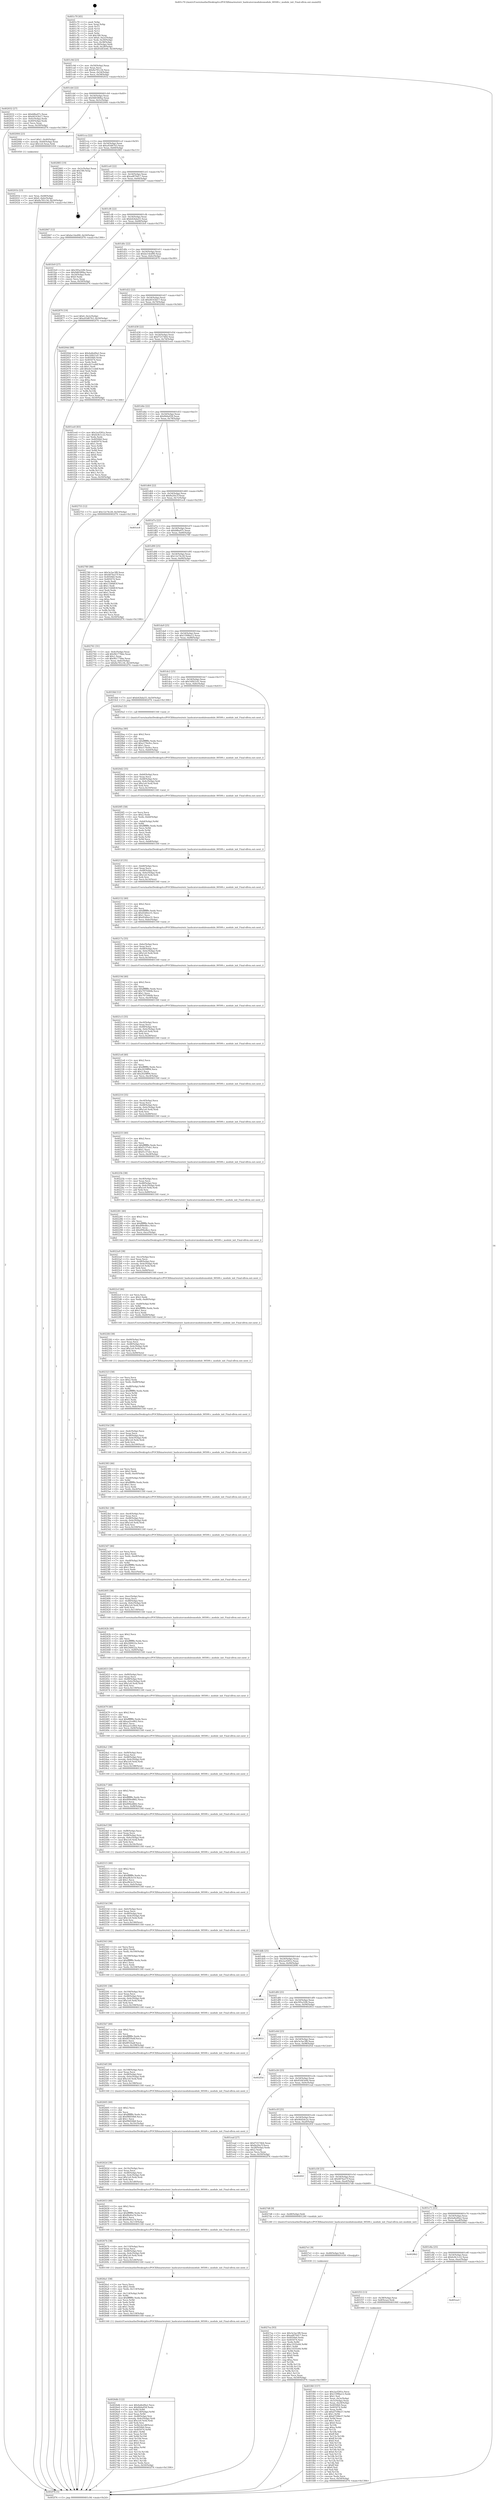 digraph "0x401c70" {
  label = "0x401c70 (/mnt/c/Users/mathe/Desktop/tcc/POCII/binaries/extr_hashcatsrcmodulesmodule_00500.c_module_init_Final-ollvm.out::main(0))"
  labelloc = "t"
  node[shape=record]

  Entry [label="",width=0.3,height=0.3,shape=circle,fillcolor=black,style=filled]
  "0x401c9d" [label="{
     0x401c9d [23]\l
     | [instrs]\l
     &nbsp;&nbsp;0x401c9d \<+3\>: mov -0x50(%rbp),%eax\l
     &nbsp;&nbsp;0x401ca0 \<+2\>: mov %eax,%ecx\l
     &nbsp;&nbsp;0x401ca2 \<+6\>: sub $0x8a781c34,%ecx\l
     &nbsp;&nbsp;0x401ca8 \<+3\>: mov %eax,-0x54(%rbp)\l
     &nbsp;&nbsp;0x401cab \<+3\>: mov %ecx,-0x58(%rbp)\l
     &nbsp;&nbsp;0x401cae \<+6\>: je 0000000000402032 \<main+0x3c2\>\l
  }"]
  "0x402032" [label="{
     0x402032 [27]\l
     | [instrs]\l
     &nbsp;&nbsp;0x402032 \<+5\>: mov $0xb8ba97c,%eax\l
     &nbsp;&nbsp;0x402037 \<+5\>: mov $0xd4163b17,%ecx\l
     &nbsp;&nbsp;0x40203c \<+3\>: mov -0x4c(%rbp),%edx\l
     &nbsp;&nbsp;0x40203f \<+3\>: cmp -0x40(%rbp),%edx\l
     &nbsp;&nbsp;0x402042 \<+3\>: cmovl %ecx,%eax\l
     &nbsp;&nbsp;0x402045 \<+3\>: mov %eax,-0x50(%rbp)\l
     &nbsp;&nbsp;0x402048 \<+5\>: jmp 0000000000402f76 \<main+0x1306\>\l
  }"]
  "0x401cb4" [label="{
     0x401cb4 [22]\l
     | [instrs]\l
     &nbsp;&nbsp;0x401cb4 \<+5\>: jmp 0000000000401cb9 \<main+0x49\>\l
     &nbsp;&nbsp;0x401cb9 \<+3\>: mov -0x54(%rbp),%eax\l
     &nbsp;&nbsp;0x401cbc \<+5\>: sub $0x9d6580ba,%eax\l
     &nbsp;&nbsp;0x401cc1 \<+3\>: mov %eax,-0x5c(%rbp)\l
     &nbsp;&nbsp;0x401cc4 \<+6\>: je 0000000000402004 \<main+0x394\>\l
  }"]
  Exit [label="",width=0.3,height=0.3,shape=circle,fillcolor=black,style=filled,peripheries=2]
  "0x402004" [label="{
     0x402004 [23]\l
     | [instrs]\l
     &nbsp;&nbsp;0x402004 \<+7\>: movl $0x1,-0x40(%rbp)\l
     &nbsp;&nbsp;0x40200b \<+4\>: movslq -0x40(%rbp),%rax\l
     &nbsp;&nbsp;0x40200f \<+7\>: imul $0x1e0,%rax,%rdi\l
     &nbsp;&nbsp;0x402016 \<+5\>: call 0000000000401050 \<malloc@plt\>\l
     | [calls]\l
     &nbsp;&nbsp;0x401050 \{1\} (unknown)\l
  }"]
  "0x401cca" [label="{
     0x401cca [22]\l
     | [instrs]\l
     &nbsp;&nbsp;0x401cca \<+5\>: jmp 0000000000401ccf \<main+0x5f\>\l
     &nbsp;&nbsp;0x401ccf \<+3\>: mov -0x54(%rbp),%eax\l
     &nbsp;&nbsp;0x401cd2 \<+5\>: sub $0xa93d67b3,%eax\l
     &nbsp;&nbsp;0x401cd7 \<+3\>: mov %eax,-0x60(%rbp)\l
     &nbsp;&nbsp;0x401cda \<+6\>: je 0000000000402883 \<main+0xc13\>\l
  }"]
  "0x4027ea" [label="{
     0x4027ea [93]\l
     | [instrs]\l
     &nbsp;&nbsp;0x4027ea \<+5\>: mov $0x3e3ac3f8,%eax\l
     &nbsp;&nbsp;0x4027ef \<+5\>: mov $0xad870d17,%ecx\l
     &nbsp;&nbsp;0x4027f4 \<+7\>: mov 0x4050b0,%edx\l
     &nbsp;&nbsp;0x4027fb \<+7\>: mov 0x405074,%esi\l
     &nbsp;&nbsp;0x402802 \<+3\>: mov %edx,%r8d\l
     &nbsp;&nbsp;0x402805 \<+7\>: add $0xc1035e44,%r8d\l
     &nbsp;&nbsp;0x40280c \<+4\>: sub $0x1,%r8d\l
     &nbsp;&nbsp;0x402810 \<+7\>: sub $0xc1035e44,%r8d\l
     &nbsp;&nbsp;0x402817 \<+4\>: imul %r8d,%edx\l
     &nbsp;&nbsp;0x40281b \<+3\>: and $0x1,%edx\l
     &nbsp;&nbsp;0x40281e \<+3\>: cmp $0x0,%edx\l
     &nbsp;&nbsp;0x402821 \<+4\>: sete %r9b\l
     &nbsp;&nbsp;0x402825 \<+3\>: cmp $0xa,%esi\l
     &nbsp;&nbsp;0x402828 \<+4\>: setl %r10b\l
     &nbsp;&nbsp;0x40282c \<+3\>: mov %r9b,%r11b\l
     &nbsp;&nbsp;0x40282f \<+3\>: and %r10b,%r11b\l
     &nbsp;&nbsp;0x402832 \<+3\>: xor %r10b,%r9b\l
     &nbsp;&nbsp;0x402835 \<+3\>: or %r9b,%r11b\l
     &nbsp;&nbsp;0x402838 \<+4\>: test $0x1,%r11b\l
     &nbsp;&nbsp;0x40283c \<+3\>: cmovne %ecx,%eax\l
     &nbsp;&nbsp;0x40283f \<+3\>: mov %eax,-0x50(%rbp)\l
     &nbsp;&nbsp;0x402842 \<+5\>: jmp 0000000000402f76 \<main+0x1306\>\l
  }"]
  "0x402883" [label="{
     0x402883 [19]\l
     | [instrs]\l
     &nbsp;&nbsp;0x402883 \<+3\>: mov -0x2c(%rbp),%eax\l
     &nbsp;&nbsp;0x402886 \<+7\>: add $0x180,%rsp\l
     &nbsp;&nbsp;0x40288d \<+1\>: pop %rbx\l
     &nbsp;&nbsp;0x40288e \<+2\>: pop %r12\l
     &nbsp;&nbsp;0x402890 \<+2\>: pop %r14\l
     &nbsp;&nbsp;0x402892 \<+2\>: pop %r15\l
     &nbsp;&nbsp;0x402894 \<+1\>: pop %rbp\l
     &nbsp;&nbsp;0x402895 \<+1\>: ret\l
  }"]
  "0x401ce0" [label="{
     0x401ce0 [22]\l
     | [instrs]\l
     &nbsp;&nbsp;0x401ce0 \<+5\>: jmp 0000000000401ce5 \<main+0x75\>\l
     &nbsp;&nbsp;0x401ce5 \<+3\>: mov -0x54(%rbp),%eax\l
     &nbsp;&nbsp;0x401ce8 \<+5\>: sub $0xad870d17,%eax\l
     &nbsp;&nbsp;0x401ced \<+3\>: mov %eax,-0x64(%rbp)\l
     &nbsp;&nbsp;0x401cf0 \<+6\>: je 0000000000402847 \<main+0xbd7\>\l
  }"]
  "0x4027e1" [label="{
     0x4027e1 [9]\l
     | [instrs]\l
     &nbsp;&nbsp;0x4027e1 \<+4\>: mov -0x48(%rbp),%rdi\l
     &nbsp;&nbsp;0x4027e5 \<+5\>: call 0000000000401030 \<free@plt\>\l
     | [calls]\l
     &nbsp;&nbsp;0x401030 \{1\} (unknown)\l
  }"]
  "0x402847" [label="{
     0x402847 [12]\l
     | [instrs]\l
     &nbsp;&nbsp;0x402847 \<+7\>: movl $0xbe14ed90,-0x50(%rbp)\l
     &nbsp;&nbsp;0x40284e \<+5\>: jmp 0000000000402f76 \<main+0x1306\>\l
  }"]
  "0x401cf6" [label="{
     0x401cf6 [22]\l
     | [instrs]\l
     &nbsp;&nbsp;0x401cf6 \<+5\>: jmp 0000000000401cfb \<main+0x8b\>\l
     &nbsp;&nbsp;0x401cfb \<+3\>: mov -0x54(%rbp),%eax\l
     &nbsp;&nbsp;0x401cfe \<+5\>: sub $0xb42bda55,%eax\l
     &nbsp;&nbsp;0x401d03 \<+3\>: mov %eax,-0x68(%rbp)\l
     &nbsp;&nbsp;0x401d06 \<+6\>: je 0000000000401fe9 \<main+0x379\>\l
  }"]
  "0x4026db" [label="{
     0x4026db [122]\l
     | [instrs]\l
     &nbsp;&nbsp;0x4026db \<+5\>: mov $0x4a8ed9a2,%ecx\l
     &nbsp;&nbsp;0x4026e0 \<+5\>: mov $0x84da058,%edx\l
     &nbsp;&nbsp;0x4026e5 \<+3\>: xor %r8d,%r8d\l
     &nbsp;&nbsp;0x4026e8 \<+7\>: mov -0x118(%rbp),%r9d\l
     &nbsp;&nbsp;0x4026ef \<+4\>: imul %eax,%r9d\l
     &nbsp;&nbsp;0x4026f3 \<+4\>: mov -0x48(%rbp),%rsi\l
     &nbsp;&nbsp;0x4026f7 \<+4\>: movslq -0x4c(%rbp),%rdi\l
     &nbsp;&nbsp;0x4026fb \<+7\>: imul $0x1e0,%rdi,%rdi\l
     &nbsp;&nbsp;0x402702 \<+3\>: add %rdi,%rsi\l
     &nbsp;&nbsp;0x402705 \<+7\>: mov %r9d,0x1d8(%rsi)\l
     &nbsp;&nbsp;0x40270c \<+7\>: mov 0x4050b0,%eax\l
     &nbsp;&nbsp;0x402713 \<+8\>: mov 0x405074,%r9d\l
     &nbsp;&nbsp;0x40271b \<+4\>: sub $0x1,%r8d\l
     &nbsp;&nbsp;0x40271f \<+3\>: mov %eax,%r10d\l
     &nbsp;&nbsp;0x402722 \<+3\>: add %r8d,%r10d\l
     &nbsp;&nbsp;0x402725 \<+4\>: imul %r10d,%eax\l
     &nbsp;&nbsp;0x402729 \<+3\>: and $0x1,%eax\l
     &nbsp;&nbsp;0x40272c \<+3\>: cmp $0x0,%eax\l
     &nbsp;&nbsp;0x40272f \<+4\>: sete %r11b\l
     &nbsp;&nbsp;0x402733 \<+4\>: cmp $0xa,%r9d\l
     &nbsp;&nbsp;0x402737 \<+3\>: setl %bl\l
     &nbsp;&nbsp;0x40273a \<+3\>: mov %r11b,%r14b\l
     &nbsp;&nbsp;0x40273d \<+3\>: and %bl,%r14b\l
     &nbsp;&nbsp;0x402740 \<+3\>: xor %bl,%r11b\l
     &nbsp;&nbsp;0x402743 \<+3\>: or %r11b,%r14b\l
     &nbsp;&nbsp;0x402746 \<+4\>: test $0x1,%r14b\l
     &nbsp;&nbsp;0x40274a \<+3\>: cmovne %edx,%ecx\l
     &nbsp;&nbsp;0x40274d \<+3\>: mov %ecx,-0x50(%rbp)\l
     &nbsp;&nbsp;0x402750 \<+5\>: jmp 0000000000402f76 \<main+0x1306\>\l
  }"]
  "0x401fe9" [label="{
     0x401fe9 [27]\l
     | [instrs]\l
     &nbsp;&nbsp;0x401fe9 \<+5\>: mov $0x395a32f6,%eax\l
     &nbsp;&nbsp;0x401fee \<+5\>: mov $0x9d6580ba,%ecx\l
     &nbsp;&nbsp;0x401ff3 \<+3\>: mov -0x24(%rbp),%edx\l
     &nbsp;&nbsp;0x401ff6 \<+3\>: cmp $0x0,%edx\l
     &nbsp;&nbsp;0x401ff9 \<+3\>: cmove %ecx,%eax\l
     &nbsp;&nbsp;0x401ffc \<+3\>: mov %eax,-0x50(%rbp)\l
     &nbsp;&nbsp;0x401fff \<+5\>: jmp 0000000000402f76 \<main+0x1306\>\l
  }"]
  "0x401d0c" [label="{
     0x401d0c [22]\l
     | [instrs]\l
     &nbsp;&nbsp;0x401d0c \<+5\>: jmp 0000000000401d11 \<main+0xa1\>\l
     &nbsp;&nbsp;0x401d11 \<+3\>: mov -0x54(%rbp),%eax\l
     &nbsp;&nbsp;0x401d14 \<+5\>: sub $0xbe14ed90,%eax\l
     &nbsp;&nbsp;0x401d19 \<+3\>: mov %eax,-0x6c(%rbp)\l
     &nbsp;&nbsp;0x401d1c \<+6\>: je 0000000000402870 \<main+0xc00\>\l
  }"]
  "0x4026a1" [label="{
     0x4026a1 [58]\l
     | [instrs]\l
     &nbsp;&nbsp;0x4026a1 \<+2\>: xor %ecx,%ecx\l
     &nbsp;&nbsp;0x4026a3 \<+5\>: mov $0x2,%edx\l
     &nbsp;&nbsp;0x4026a8 \<+6\>: mov %edx,-0x114(%rbp)\l
     &nbsp;&nbsp;0x4026ae \<+1\>: cltd\l
     &nbsp;&nbsp;0x4026af \<+7\>: mov -0x114(%rbp),%r8d\l
     &nbsp;&nbsp;0x4026b6 \<+3\>: idiv %r8d\l
     &nbsp;&nbsp;0x4026b9 \<+6\>: imul $0xfffffffe,%edx,%edx\l
     &nbsp;&nbsp;0x4026bf \<+3\>: mov %ecx,%r9d\l
     &nbsp;&nbsp;0x4026c2 \<+3\>: sub %edx,%r9d\l
     &nbsp;&nbsp;0x4026c5 \<+2\>: mov %ecx,%edx\l
     &nbsp;&nbsp;0x4026c7 \<+3\>: sub $0x1,%edx\l
     &nbsp;&nbsp;0x4026ca \<+3\>: add %edx,%r9d\l
     &nbsp;&nbsp;0x4026cd \<+3\>: sub %r9d,%ecx\l
     &nbsp;&nbsp;0x4026d0 \<+6\>: mov %ecx,-0x118(%rbp)\l
     &nbsp;&nbsp;0x4026d6 \<+5\>: call 0000000000401160 \<next_i\>\l
     | [calls]\l
     &nbsp;&nbsp;0x401160 \{1\} (/mnt/c/Users/mathe/Desktop/tcc/POCII/binaries/extr_hashcatsrcmodulesmodule_00500.c_module_init_Final-ollvm.out::next_i)\l
  }"]
  "0x402870" [label="{
     0x402870 [19]\l
     | [instrs]\l
     &nbsp;&nbsp;0x402870 \<+7\>: movl $0x0,-0x2c(%rbp)\l
     &nbsp;&nbsp;0x402877 \<+7\>: movl $0xa93d67b3,-0x50(%rbp)\l
     &nbsp;&nbsp;0x40287e \<+5\>: jmp 0000000000402f76 \<main+0x1306\>\l
  }"]
  "0x401d22" [label="{
     0x401d22 [22]\l
     | [instrs]\l
     &nbsp;&nbsp;0x401d22 \<+5\>: jmp 0000000000401d27 \<main+0xb7\>\l
     &nbsp;&nbsp;0x401d27 \<+3\>: mov -0x54(%rbp),%eax\l
     &nbsp;&nbsp;0x401d2a \<+5\>: sub $0xd4163b17,%eax\l
     &nbsp;&nbsp;0x401d2f \<+3\>: mov %eax,-0x70(%rbp)\l
     &nbsp;&nbsp;0x401d32 \<+6\>: je 000000000040204d \<main+0x3dd\>\l
  }"]
  "0x40267b" [label="{
     0x40267b [38]\l
     | [instrs]\l
     &nbsp;&nbsp;0x40267b \<+6\>: mov -0x110(%rbp),%ecx\l
     &nbsp;&nbsp;0x402681 \<+3\>: imul %eax,%ecx\l
     &nbsp;&nbsp;0x402684 \<+4\>: mov -0x48(%rbp),%rsi\l
     &nbsp;&nbsp;0x402688 \<+4\>: movslq -0x4c(%rbp),%rdi\l
     &nbsp;&nbsp;0x40268c \<+7\>: imul $0x1e0,%rdi,%rdi\l
     &nbsp;&nbsp;0x402693 \<+3\>: add %rdi,%rsi\l
     &nbsp;&nbsp;0x402696 \<+6\>: mov %ecx,0x1d4(%rsi)\l
     &nbsp;&nbsp;0x40269c \<+5\>: call 0000000000401160 \<next_i\>\l
     | [calls]\l
     &nbsp;&nbsp;0x401160 \{1\} (/mnt/c/Users/mathe/Desktop/tcc/POCII/binaries/extr_hashcatsrcmodulesmodule_00500.c_module_init_Final-ollvm.out::next_i)\l
  }"]
  "0x40204d" [label="{
     0x40204d [88]\l
     | [instrs]\l
     &nbsp;&nbsp;0x40204d \<+5\>: mov $0x4a8ed9a2,%eax\l
     &nbsp;&nbsp;0x402052 \<+5\>: mov $0x16f421d1,%ecx\l
     &nbsp;&nbsp;0x402057 \<+7\>: mov 0x4050b0,%edx\l
     &nbsp;&nbsp;0x40205e \<+7\>: mov 0x405074,%esi\l
     &nbsp;&nbsp;0x402065 \<+2\>: mov %edx,%edi\l
     &nbsp;&nbsp;0x402067 \<+6\>: sub $0xeb11eddf,%edi\l
     &nbsp;&nbsp;0x40206d \<+3\>: sub $0x1,%edi\l
     &nbsp;&nbsp;0x402070 \<+6\>: add $0xeb11eddf,%edi\l
     &nbsp;&nbsp;0x402076 \<+3\>: imul %edi,%edx\l
     &nbsp;&nbsp;0x402079 \<+3\>: and $0x1,%edx\l
     &nbsp;&nbsp;0x40207c \<+3\>: cmp $0x0,%edx\l
     &nbsp;&nbsp;0x40207f \<+4\>: sete %r8b\l
     &nbsp;&nbsp;0x402083 \<+3\>: cmp $0xa,%esi\l
     &nbsp;&nbsp;0x402086 \<+4\>: setl %r9b\l
     &nbsp;&nbsp;0x40208a \<+3\>: mov %r8b,%r10b\l
     &nbsp;&nbsp;0x40208d \<+3\>: and %r9b,%r10b\l
     &nbsp;&nbsp;0x402090 \<+3\>: xor %r9b,%r8b\l
     &nbsp;&nbsp;0x402093 \<+3\>: or %r8b,%r10b\l
     &nbsp;&nbsp;0x402096 \<+4\>: test $0x1,%r10b\l
     &nbsp;&nbsp;0x40209a \<+3\>: cmovne %ecx,%eax\l
     &nbsp;&nbsp;0x40209d \<+3\>: mov %eax,-0x50(%rbp)\l
     &nbsp;&nbsp;0x4020a0 \<+5\>: jmp 0000000000402f76 \<main+0x1306\>\l
  }"]
  "0x401d38" [label="{
     0x401d38 [22]\l
     | [instrs]\l
     &nbsp;&nbsp;0x401d38 \<+5\>: jmp 0000000000401d3d \<main+0xcd\>\l
     &nbsp;&nbsp;0x401d3d \<+3\>: mov -0x54(%rbp),%eax\l
     &nbsp;&nbsp;0x401d40 \<+5\>: sub $0xf7257464,%eax\l
     &nbsp;&nbsp;0x401d45 \<+3\>: mov %eax,-0x74(%rbp)\l
     &nbsp;&nbsp;0x401d48 \<+6\>: je 0000000000401ee0 \<main+0x270\>\l
  }"]
  "0x402653" [label="{
     0x402653 [40]\l
     | [instrs]\l
     &nbsp;&nbsp;0x402653 \<+5\>: mov $0x2,%ecx\l
     &nbsp;&nbsp;0x402658 \<+1\>: cltd\l
     &nbsp;&nbsp;0x402659 \<+2\>: idiv %ecx\l
     &nbsp;&nbsp;0x40265b \<+6\>: imul $0xfffffffe,%edx,%ecx\l
     &nbsp;&nbsp;0x402661 \<+6\>: sub $0x86efca7d,%ecx\l
     &nbsp;&nbsp;0x402667 \<+3\>: add $0x1,%ecx\l
     &nbsp;&nbsp;0x40266a \<+6\>: add $0x86efca7d,%ecx\l
     &nbsp;&nbsp;0x402670 \<+6\>: mov %ecx,-0x110(%rbp)\l
     &nbsp;&nbsp;0x402676 \<+5\>: call 0000000000401160 \<next_i\>\l
     | [calls]\l
     &nbsp;&nbsp;0x401160 \{1\} (/mnt/c/Users/mathe/Desktop/tcc/POCII/binaries/extr_hashcatsrcmodulesmodule_00500.c_module_init_Final-ollvm.out::next_i)\l
  }"]
  "0x401ee0" [label="{
     0x401ee0 [83]\l
     | [instrs]\l
     &nbsp;&nbsp;0x401ee0 \<+5\>: mov $0x2acf281e,%eax\l
     &nbsp;&nbsp;0x401ee5 \<+5\>: mov $0x6c8c1c22,%ecx\l
     &nbsp;&nbsp;0x401eea \<+2\>: xor %edx,%edx\l
     &nbsp;&nbsp;0x401eec \<+7\>: mov 0x4050b0,%esi\l
     &nbsp;&nbsp;0x401ef3 \<+7\>: mov 0x405074,%edi\l
     &nbsp;&nbsp;0x401efa \<+3\>: sub $0x1,%edx\l
     &nbsp;&nbsp;0x401efd \<+3\>: mov %esi,%r8d\l
     &nbsp;&nbsp;0x401f00 \<+3\>: add %edx,%r8d\l
     &nbsp;&nbsp;0x401f03 \<+4\>: imul %r8d,%esi\l
     &nbsp;&nbsp;0x401f07 \<+3\>: and $0x1,%esi\l
     &nbsp;&nbsp;0x401f0a \<+3\>: cmp $0x0,%esi\l
     &nbsp;&nbsp;0x401f0d \<+4\>: sete %r9b\l
     &nbsp;&nbsp;0x401f11 \<+3\>: cmp $0xa,%edi\l
     &nbsp;&nbsp;0x401f14 \<+4\>: setl %r10b\l
     &nbsp;&nbsp;0x401f18 \<+3\>: mov %r9b,%r11b\l
     &nbsp;&nbsp;0x401f1b \<+3\>: and %r10b,%r11b\l
     &nbsp;&nbsp;0x401f1e \<+3\>: xor %r10b,%r9b\l
     &nbsp;&nbsp;0x401f21 \<+3\>: or %r9b,%r11b\l
     &nbsp;&nbsp;0x401f24 \<+4\>: test $0x1,%r11b\l
     &nbsp;&nbsp;0x401f28 \<+3\>: cmovne %ecx,%eax\l
     &nbsp;&nbsp;0x401f2b \<+3\>: mov %eax,-0x50(%rbp)\l
     &nbsp;&nbsp;0x401f2e \<+5\>: jmp 0000000000402f76 \<main+0x1306\>\l
  }"]
  "0x401d4e" [label="{
     0x401d4e [22]\l
     | [instrs]\l
     &nbsp;&nbsp;0x401d4e \<+5\>: jmp 0000000000401d53 \<main+0xe3\>\l
     &nbsp;&nbsp;0x401d53 \<+3\>: mov -0x54(%rbp),%eax\l
     &nbsp;&nbsp;0x401d56 \<+5\>: sub $0x84da058,%eax\l
     &nbsp;&nbsp;0x401d5b \<+3\>: mov %eax,-0x78(%rbp)\l
     &nbsp;&nbsp;0x401d5e \<+6\>: je 0000000000402755 \<main+0xae5\>\l
  }"]
  "0x40262d" [label="{
     0x40262d [38]\l
     | [instrs]\l
     &nbsp;&nbsp;0x40262d \<+6\>: mov -0x10c(%rbp),%ecx\l
     &nbsp;&nbsp;0x402633 \<+3\>: imul %eax,%ecx\l
     &nbsp;&nbsp;0x402636 \<+4\>: mov -0x48(%rbp),%rsi\l
     &nbsp;&nbsp;0x40263a \<+4\>: movslq -0x4c(%rbp),%rdi\l
     &nbsp;&nbsp;0x40263e \<+7\>: imul $0x1e0,%rdi,%rdi\l
     &nbsp;&nbsp;0x402645 \<+3\>: add %rdi,%rsi\l
     &nbsp;&nbsp;0x402648 \<+6\>: mov %ecx,0x1d0(%rsi)\l
     &nbsp;&nbsp;0x40264e \<+5\>: call 0000000000401160 \<next_i\>\l
     | [calls]\l
     &nbsp;&nbsp;0x401160 \{1\} (/mnt/c/Users/mathe/Desktop/tcc/POCII/binaries/extr_hashcatsrcmodulesmodule_00500.c_module_init_Final-ollvm.out::next_i)\l
  }"]
  "0x402755" [label="{
     0x402755 [12]\l
     | [instrs]\l
     &nbsp;&nbsp;0x402755 \<+7\>: movl $0x12e74c28,-0x50(%rbp)\l
     &nbsp;&nbsp;0x40275c \<+5\>: jmp 0000000000402f76 \<main+0x1306\>\l
  }"]
  "0x401d64" [label="{
     0x401d64 [22]\l
     | [instrs]\l
     &nbsp;&nbsp;0x401d64 \<+5\>: jmp 0000000000401d69 \<main+0xf9\>\l
     &nbsp;&nbsp;0x401d69 \<+3\>: mov -0x54(%rbp),%eax\l
     &nbsp;&nbsp;0x401d6c \<+5\>: sub $0x8a20a7f,%eax\l
     &nbsp;&nbsp;0x401d71 \<+3\>: mov %eax,-0x7c(%rbp)\l
     &nbsp;&nbsp;0x401d74 \<+6\>: je 0000000000401ec8 \<main+0x258\>\l
  }"]
  "0x402605" [label="{
     0x402605 [40]\l
     | [instrs]\l
     &nbsp;&nbsp;0x402605 \<+5\>: mov $0x2,%ecx\l
     &nbsp;&nbsp;0x40260a \<+1\>: cltd\l
     &nbsp;&nbsp;0x40260b \<+2\>: idiv %ecx\l
     &nbsp;&nbsp;0x40260d \<+6\>: imul $0xfffffffe,%edx,%ecx\l
     &nbsp;&nbsp;0x402613 \<+6\>: sub $0xf9fd50b8,%ecx\l
     &nbsp;&nbsp;0x402619 \<+3\>: add $0x1,%ecx\l
     &nbsp;&nbsp;0x40261c \<+6\>: add $0xf9fd50b8,%ecx\l
     &nbsp;&nbsp;0x402622 \<+6\>: mov %ecx,-0x10c(%rbp)\l
     &nbsp;&nbsp;0x402628 \<+5\>: call 0000000000401160 \<next_i\>\l
     | [calls]\l
     &nbsp;&nbsp;0x401160 \{1\} (/mnt/c/Users/mathe/Desktop/tcc/POCII/binaries/extr_hashcatsrcmodulesmodule_00500.c_module_init_Final-ollvm.out::next_i)\l
  }"]
  "0x401ec8" [label="{
     0x401ec8\l
  }", style=dashed]
  "0x401d7a" [label="{
     0x401d7a [22]\l
     | [instrs]\l
     &nbsp;&nbsp;0x401d7a \<+5\>: jmp 0000000000401d7f \<main+0x10f\>\l
     &nbsp;&nbsp;0x401d7f \<+3\>: mov -0x54(%rbp),%eax\l
     &nbsp;&nbsp;0x401d82 \<+5\>: sub $0xb8ba97c,%eax\l
     &nbsp;&nbsp;0x401d87 \<+3\>: mov %eax,-0x80(%rbp)\l
     &nbsp;&nbsp;0x401d8a \<+6\>: je 0000000000402780 \<main+0xb10\>\l
  }"]
  "0x4025df" [label="{
     0x4025df [38]\l
     | [instrs]\l
     &nbsp;&nbsp;0x4025df \<+6\>: mov -0x108(%rbp),%ecx\l
     &nbsp;&nbsp;0x4025e5 \<+3\>: imul %eax,%ecx\l
     &nbsp;&nbsp;0x4025e8 \<+4\>: mov -0x48(%rbp),%rsi\l
     &nbsp;&nbsp;0x4025ec \<+4\>: movslq -0x4c(%rbp),%rdi\l
     &nbsp;&nbsp;0x4025f0 \<+7\>: imul $0x1e0,%rdi,%rdi\l
     &nbsp;&nbsp;0x4025f7 \<+3\>: add %rdi,%rsi\l
     &nbsp;&nbsp;0x4025fa \<+6\>: mov %ecx,0x198(%rsi)\l
     &nbsp;&nbsp;0x402600 \<+5\>: call 0000000000401160 \<next_i\>\l
     | [calls]\l
     &nbsp;&nbsp;0x401160 \{1\} (/mnt/c/Users/mathe/Desktop/tcc/POCII/binaries/extr_hashcatsrcmodulesmodule_00500.c_module_init_Final-ollvm.out::next_i)\l
  }"]
  "0x402780" [label="{
     0x402780 [88]\l
     | [instrs]\l
     &nbsp;&nbsp;0x402780 \<+5\>: mov $0x3e3ac3f8,%eax\l
     &nbsp;&nbsp;0x402785 \<+5\>: mov $0x487ba57f,%ecx\l
     &nbsp;&nbsp;0x40278a \<+7\>: mov 0x4050b0,%edx\l
     &nbsp;&nbsp;0x402791 \<+7\>: mov 0x405074,%esi\l
     &nbsp;&nbsp;0x402798 \<+2\>: mov %edx,%edi\l
     &nbsp;&nbsp;0x40279a \<+6\>: sub $0x11b8d63f,%edi\l
     &nbsp;&nbsp;0x4027a0 \<+3\>: sub $0x1,%edi\l
     &nbsp;&nbsp;0x4027a3 \<+6\>: add $0x11b8d63f,%edi\l
     &nbsp;&nbsp;0x4027a9 \<+3\>: imul %edi,%edx\l
     &nbsp;&nbsp;0x4027ac \<+3\>: and $0x1,%edx\l
     &nbsp;&nbsp;0x4027af \<+3\>: cmp $0x0,%edx\l
     &nbsp;&nbsp;0x4027b2 \<+4\>: sete %r8b\l
     &nbsp;&nbsp;0x4027b6 \<+3\>: cmp $0xa,%esi\l
     &nbsp;&nbsp;0x4027b9 \<+4\>: setl %r9b\l
     &nbsp;&nbsp;0x4027bd \<+3\>: mov %r8b,%r10b\l
     &nbsp;&nbsp;0x4027c0 \<+3\>: and %r9b,%r10b\l
     &nbsp;&nbsp;0x4027c3 \<+3\>: xor %r9b,%r8b\l
     &nbsp;&nbsp;0x4027c6 \<+3\>: or %r8b,%r10b\l
     &nbsp;&nbsp;0x4027c9 \<+4\>: test $0x1,%r10b\l
     &nbsp;&nbsp;0x4027cd \<+3\>: cmovne %ecx,%eax\l
     &nbsp;&nbsp;0x4027d0 \<+3\>: mov %eax,-0x50(%rbp)\l
     &nbsp;&nbsp;0x4027d3 \<+5\>: jmp 0000000000402f76 \<main+0x1306\>\l
  }"]
  "0x401d90" [label="{
     0x401d90 [25]\l
     | [instrs]\l
     &nbsp;&nbsp;0x401d90 \<+5\>: jmp 0000000000401d95 \<main+0x125\>\l
     &nbsp;&nbsp;0x401d95 \<+3\>: mov -0x54(%rbp),%eax\l
     &nbsp;&nbsp;0x401d98 \<+5\>: sub $0x12e74c28,%eax\l
     &nbsp;&nbsp;0x401d9d \<+6\>: mov %eax,-0x84(%rbp)\l
     &nbsp;&nbsp;0x401da3 \<+6\>: je 0000000000402761 \<main+0xaf1\>\l
  }"]
  "0x4025b7" [label="{
     0x4025b7 [40]\l
     | [instrs]\l
     &nbsp;&nbsp;0x4025b7 \<+5\>: mov $0x2,%ecx\l
     &nbsp;&nbsp;0x4025bc \<+1\>: cltd\l
     &nbsp;&nbsp;0x4025bd \<+2\>: idiv %ecx\l
     &nbsp;&nbsp;0x4025bf \<+6\>: imul $0xfffffffe,%edx,%ecx\l
     &nbsp;&nbsp;0x4025c5 \<+6\>: sub $0x8f55fadf,%ecx\l
     &nbsp;&nbsp;0x4025cb \<+3\>: add $0x1,%ecx\l
     &nbsp;&nbsp;0x4025ce \<+6\>: add $0x8f55fadf,%ecx\l
     &nbsp;&nbsp;0x4025d4 \<+6\>: mov %ecx,-0x108(%rbp)\l
     &nbsp;&nbsp;0x4025da \<+5\>: call 0000000000401160 \<next_i\>\l
     | [calls]\l
     &nbsp;&nbsp;0x401160 \{1\} (/mnt/c/Users/mathe/Desktop/tcc/POCII/binaries/extr_hashcatsrcmodulesmodule_00500.c_module_init_Final-ollvm.out::next_i)\l
  }"]
  "0x402761" [label="{
     0x402761 [31]\l
     | [instrs]\l
     &nbsp;&nbsp;0x402761 \<+3\>: mov -0x4c(%rbp),%eax\l
     &nbsp;&nbsp;0x402764 \<+5\>: add $0x9b177bbe,%eax\l
     &nbsp;&nbsp;0x402769 \<+3\>: add $0x1,%eax\l
     &nbsp;&nbsp;0x40276c \<+5\>: sub $0x9b177bbe,%eax\l
     &nbsp;&nbsp;0x402771 \<+3\>: mov %eax,-0x4c(%rbp)\l
     &nbsp;&nbsp;0x402774 \<+7\>: movl $0x8a781c34,-0x50(%rbp)\l
     &nbsp;&nbsp;0x40277b \<+5\>: jmp 0000000000402f76 \<main+0x1306\>\l
  }"]
  "0x401da9" [label="{
     0x401da9 [25]\l
     | [instrs]\l
     &nbsp;&nbsp;0x401da9 \<+5\>: jmp 0000000000401dae \<main+0x13e\>\l
     &nbsp;&nbsp;0x401dae \<+3\>: mov -0x54(%rbp),%eax\l
     &nbsp;&nbsp;0x401db1 \<+5\>: sub $0x1599ba12,%eax\l
     &nbsp;&nbsp;0x401db6 \<+6\>: mov %eax,-0x88(%rbp)\l
     &nbsp;&nbsp;0x401dbc \<+6\>: je 0000000000401fdd \<main+0x36d\>\l
  }"]
  "0x402591" [label="{
     0x402591 [38]\l
     | [instrs]\l
     &nbsp;&nbsp;0x402591 \<+6\>: mov -0x104(%rbp),%ecx\l
     &nbsp;&nbsp;0x402597 \<+3\>: imul %eax,%ecx\l
     &nbsp;&nbsp;0x40259a \<+4\>: mov -0x48(%rbp),%rsi\l
     &nbsp;&nbsp;0x40259e \<+4\>: movslq -0x4c(%rbp),%rdi\l
     &nbsp;&nbsp;0x4025a2 \<+7\>: imul $0x1e0,%rdi,%rdi\l
     &nbsp;&nbsp;0x4025a9 \<+3\>: add %rdi,%rsi\l
     &nbsp;&nbsp;0x4025ac \<+6\>: mov %ecx,0x194(%rsi)\l
     &nbsp;&nbsp;0x4025b2 \<+5\>: call 0000000000401160 \<next_i\>\l
     | [calls]\l
     &nbsp;&nbsp;0x401160 \{1\} (/mnt/c/Users/mathe/Desktop/tcc/POCII/binaries/extr_hashcatsrcmodulesmodule_00500.c_module_init_Final-ollvm.out::next_i)\l
  }"]
  "0x401fdd" [label="{
     0x401fdd [12]\l
     | [instrs]\l
     &nbsp;&nbsp;0x401fdd \<+7\>: movl $0xb42bda55,-0x50(%rbp)\l
     &nbsp;&nbsp;0x401fe4 \<+5\>: jmp 0000000000402f76 \<main+0x1306\>\l
  }"]
  "0x401dc2" [label="{
     0x401dc2 [25]\l
     | [instrs]\l
     &nbsp;&nbsp;0x401dc2 \<+5\>: jmp 0000000000401dc7 \<main+0x157\>\l
     &nbsp;&nbsp;0x401dc7 \<+3\>: mov -0x54(%rbp),%eax\l
     &nbsp;&nbsp;0x401dca \<+5\>: sub $0x16f421d1,%eax\l
     &nbsp;&nbsp;0x401dcf \<+6\>: mov %eax,-0x8c(%rbp)\l
     &nbsp;&nbsp;0x401dd5 \<+6\>: je 00000000004020a5 \<main+0x435\>\l
  }"]
  "0x402563" [label="{
     0x402563 [46]\l
     | [instrs]\l
     &nbsp;&nbsp;0x402563 \<+2\>: xor %ecx,%ecx\l
     &nbsp;&nbsp;0x402565 \<+5\>: mov $0x2,%edx\l
     &nbsp;&nbsp;0x40256a \<+6\>: mov %edx,-0x100(%rbp)\l
     &nbsp;&nbsp;0x402570 \<+1\>: cltd\l
     &nbsp;&nbsp;0x402571 \<+7\>: mov -0x100(%rbp),%r8d\l
     &nbsp;&nbsp;0x402578 \<+3\>: idiv %r8d\l
     &nbsp;&nbsp;0x40257b \<+6\>: imul $0xfffffffe,%edx,%edx\l
     &nbsp;&nbsp;0x402581 \<+3\>: sub $0x1,%ecx\l
     &nbsp;&nbsp;0x402584 \<+2\>: sub %ecx,%edx\l
     &nbsp;&nbsp;0x402586 \<+6\>: mov %edx,-0x104(%rbp)\l
     &nbsp;&nbsp;0x40258c \<+5\>: call 0000000000401160 \<next_i\>\l
     | [calls]\l
     &nbsp;&nbsp;0x401160 \{1\} (/mnt/c/Users/mathe/Desktop/tcc/POCII/binaries/extr_hashcatsrcmodulesmodule_00500.c_module_init_Final-ollvm.out::next_i)\l
  }"]
  "0x4020a5" [label="{
     0x4020a5 [5]\l
     | [instrs]\l
     &nbsp;&nbsp;0x4020a5 \<+5\>: call 0000000000401160 \<next_i\>\l
     | [calls]\l
     &nbsp;&nbsp;0x401160 \{1\} (/mnt/c/Users/mathe/Desktop/tcc/POCII/binaries/extr_hashcatsrcmodulesmodule_00500.c_module_init_Final-ollvm.out::next_i)\l
  }"]
  "0x401ddb" [label="{
     0x401ddb [25]\l
     | [instrs]\l
     &nbsp;&nbsp;0x401ddb \<+5\>: jmp 0000000000401de0 \<main+0x170\>\l
     &nbsp;&nbsp;0x401de0 \<+3\>: mov -0x54(%rbp),%eax\l
     &nbsp;&nbsp;0x401de3 \<+5\>: sub $0x2acf281e,%eax\l
     &nbsp;&nbsp;0x401de8 \<+6\>: mov %eax,-0x90(%rbp)\l
     &nbsp;&nbsp;0x401dee \<+6\>: je 0000000000402896 \<main+0xc26\>\l
  }"]
  "0x40253d" [label="{
     0x40253d [38]\l
     | [instrs]\l
     &nbsp;&nbsp;0x40253d \<+6\>: mov -0xfc(%rbp),%ecx\l
     &nbsp;&nbsp;0x402543 \<+3\>: imul %eax,%ecx\l
     &nbsp;&nbsp;0x402546 \<+4\>: mov -0x48(%rbp),%rsi\l
     &nbsp;&nbsp;0x40254a \<+4\>: movslq -0x4c(%rbp),%rdi\l
     &nbsp;&nbsp;0x40254e \<+7\>: imul $0x1e0,%rdi,%rdi\l
     &nbsp;&nbsp;0x402555 \<+3\>: add %rdi,%rsi\l
     &nbsp;&nbsp;0x402558 \<+6\>: mov %ecx,0x190(%rsi)\l
     &nbsp;&nbsp;0x40255e \<+5\>: call 0000000000401160 \<next_i\>\l
     | [calls]\l
     &nbsp;&nbsp;0x401160 \{1\} (/mnt/c/Users/mathe/Desktop/tcc/POCII/binaries/extr_hashcatsrcmodulesmodule_00500.c_module_init_Final-ollvm.out::next_i)\l
  }"]
  "0x402896" [label="{
     0x402896\l
  }", style=dashed]
  "0x401df4" [label="{
     0x401df4 [25]\l
     | [instrs]\l
     &nbsp;&nbsp;0x401df4 \<+5\>: jmp 0000000000401df9 \<main+0x189\>\l
     &nbsp;&nbsp;0x401df9 \<+3\>: mov -0x54(%rbp),%eax\l
     &nbsp;&nbsp;0x401dfc \<+5\>: sub $0x395a32f6,%eax\l
     &nbsp;&nbsp;0x401e01 \<+6\>: mov %eax,-0x94(%rbp)\l
     &nbsp;&nbsp;0x401e07 \<+6\>: je 0000000000402853 \<main+0xbe3\>\l
  }"]
  "0x402515" [label="{
     0x402515 [40]\l
     | [instrs]\l
     &nbsp;&nbsp;0x402515 \<+5\>: mov $0x2,%ecx\l
     &nbsp;&nbsp;0x40251a \<+1\>: cltd\l
     &nbsp;&nbsp;0x40251b \<+2\>: idiv %ecx\l
     &nbsp;&nbsp;0x40251d \<+6\>: imul $0xfffffffe,%edx,%ecx\l
     &nbsp;&nbsp;0x402523 \<+6\>: add $0xa9b3e19,%ecx\l
     &nbsp;&nbsp;0x402529 \<+3\>: add $0x1,%ecx\l
     &nbsp;&nbsp;0x40252c \<+6\>: sub $0xa9b3e19,%ecx\l
     &nbsp;&nbsp;0x402532 \<+6\>: mov %ecx,-0xfc(%rbp)\l
     &nbsp;&nbsp;0x402538 \<+5\>: call 0000000000401160 \<next_i\>\l
     | [calls]\l
     &nbsp;&nbsp;0x401160 \{1\} (/mnt/c/Users/mathe/Desktop/tcc/POCII/binaries/extr_hashcatsrcmodulesmodule_00500.c_module_init_Final-ollvm.out::next_i)\l
  }"]
  "0x402853" [label="{
     0x402853\l
  }", style=dashed]
  "0x401e0d" [label="{
     0x401e0d [25]\l
     | [instrs]\l
     &nbsp;&nbsp;0x401e0d \<+5\>: jmp 0000000000401e12 \<main+0x1a2\>\l
     &nbsp;&nbsp;0x401e12 \<+3\>: mov -0x54(%rbp),%eax\l
     &nbsp;&nbsp;0x401e15 \<+5\>: sub $0x3e3ac3f8,%eax\l
     &nbsp;&nbsp;0x401e1a \<+6\>: mov %eax,-0x98(%rbp)\l
     &nbsp;&nbsp;0x401e20 \<+6\>: je 0000000000402f5d \<main+0x12ed\>\l
  }"]
  "0x4024ef" [label="{
     0x4024ef [38]\l
     | [instrs]\l
     &nbsp;&nbsp;0x4024ef \<+6\>: mov -0xf8(%rbp),%ecx\l
     &nbsp;&nbsp;0x4024f5 \<+3\>: imul %eax,%ecx\l
     &nbsp;&nbsp;0x4024f8 \<+4\>: mov -0x48(%rbp),%rsi\l
     &nbsp;&nbsp;0x4024fc \<+4\>: movslq -0x4c(%rbp),%rdi\l
     &nbsp;&nbsp;0x402500 \<+7\>: imul $0x1e0,%rdi,%rdi\l
     &nbsp;&nbsp;0x402507 \<+3\>: add %rdi,%rsi\l
     &nbsp;&nbsp;0x40250a \<+6\>: mov %ecx,0x18c(%rsi)\l
     &nbsp;&nbsp;0x402510 \<+5\>: call 0000000000401160 \<next_i\>\l
     | [calls]\l
     &nbsp;&nbsp;0x401160 \{1\} (/mnt/c/Users/mathe/Desktop/tcc/POCII/binaries/extr_hashcatsrcmodulesmodule_00500.c_module_init_Final-ollvm.out::next_i)\l
  }"]
  "0x402f5d" [label="{
     0x402f5d\l
  }", style=dashed]
  "0x401e26" [label="{
     0x401e26 [25]\l
     | [instrs]\l
     &nbsp;&nbsp;0x401e26 \<+5\>: jmp 0000000000401e2b \<main+0x1bb\>\l
     &nbsp;&nbsp;0x401e2b \<+3\>: mov -0x54(%rbp),%eax\l
     &nbsp;&nbsp;0x401e2e \<+5\>: sub $0x45d43e66,%eax\l
     &nbsp;&nbsp;0x401e33 \<+6\>: mov %eax,-0x9c(%rbp)\l
     &nbsp;&nbsp;0x401e39 \<+6\>: je 0000000000401ead \<main+0x23d\>\l
  }"]
  "0x4024c7" [label="{
     0x4024c7 [40]\l
     | [instrs]\l
     &nbsp;&nbsp;0x4024c7 \<+5\>: mov $0x2,%ecx\l
     &nbsp;&nbsp;0x4024cc \<+1\>: cltd\l
     &nbsp;&nbsp;0x4024cd \<+2\>: idiv %ecx\l
     &nbsp;&nbsp;0x4024cf \<+6\>: imul $0xfffffffe,%edx,%ecx\l
     &nbsp;&nbsp;0x4024d5 \<+6\>: sub $0x899ed882,%ecx\l
     &nbsp;&nbsp;0x4024db \<+3\>: add $0x1,%ecx\l
     &nbsp;&nbsp;0x4024de \<+6\>: add $0x899ed882,%ecx\l
     &nbsp;&nbsp;0x4024e4 \<+6\>: mov %ecx,-0xf8(%rbp)\l
     &nbsp;&nbsp;0x4024ea \<+5\>: call 0000000000401160 \<next_i\>\l
     | [calls]\l
     &nbsp;&nbsp;0x401160 \{1\} (/mnt/c/Users/mathe/Desktop/tcc/POCII/binaries/extr_hashcatsrcmodulesmodule_00500.c_module_init_Final-ollvm.out::next_i)\l
  }"]
  "0x401ead" [label="{
     0x401ead [27]\l
     | [instrs]\l
     &nbsp;&nbsp;0x401ead \<+5\>: mov $0xf7257464,%eax\l
     &nbsp;&nbsp;0x401eb2 \<+5\>: mov $0x8a20a7f,%ecx\l
     &nbsp;&nbsp;0x401eb7 \<+3\>: mov -0x28(%rbp),%edx\l
     &nbsp;&nbsp;0x401eba \<+3\>: cmp $0x2,%edx\l
     &nbsp;&nbsp;0x401ebd \<+3\>: cmovne %ecx,%eax\l
     &nbsp;&nbsp;0x401ec0 \<+3\>: mov %eax,-0x50(%rbp)\l
     &nbsp;&nbsp;0x401ec3 \<+5\>: jmp 0000000000402f76 \<main+0x1306\>\l
  }"]
  "0x401e3f" [label="{
     0x401e3f [25]\l
     | [instrs]\l
     &nbsp;&nbsp;0x401e3f \<+5\>: jmp 0000000000401e44 \<main+0x1d4\>\l
     &nbsp;&nbsp;0x401e44 \<+3\>: mov -0x54(%rbp),%eax\l
     &nbsp;&nbsp;0x401e47 \<+5\>: sub $0x46d5dc2e,%eax\l
     &nbsp;&nbsp;0x401e4c \<+6\>: mov %eax,-0xa0(%rbp)\l
     &nbsp;&nbsp;0x401e52 \<+6\>: je 000000000040285f \<main+0xbef\>\l
  }"]
  "0x402f76" [label="{
     0x402f76 [5]\l
     | [instrs]\l
     &nbsp;&nbsp;0x402f76 \<+5\>: jmp 0000000000401c9d \<main+0x2d\>\l
  }"]
  "0x401c70" [label="{
     0x401c70 [45]\l
     | [instrs]\l
     &nbsp;&nbsp;0x401c70 \<+1\>: push %rbp\l
     &nbsp;&nbsp;0x401c71 \<+3\>: mov %rsp,%rbp\l
     &nbsp;&nbsp;0x401c74 \<+2\>: push %r15\l
     &nbsp;&nbsp;0x401c76 \<+2\>: push %r14\l
     &nbsp;&nbsp;0x401c78 \<+2\>: push %r12\l
     &nbsp;&nbsp;0x401c7a \<+1\>: push %rbx\l
     &nbsp;&nbsp;0x401c7b \<+7\>: sub $0x180,%rsp\l
     &nbsp;&nbsp;0x401c82 \<+7\>: movl $0x0,-0x2c(%rbp)\l
     &nbsp;&nbsp;0x401c89 \<+3\>: mov %edi,-0x30(%rbp)\l
     &nbsp;&nbsp;0x401c8c \<+4\>: mov %rsi,-0x38(%rbp)\l
     &nbsp;&nbsp;0x401c90 \<+3\>: mov -0x30(%rbp),%edi\l
     &nbsp;&nbsp;0x401c93 \<+3\>: mov %edi,-0x28(%rbp)\l
     &nbsp;&nbsp;0x401c96 \<+7\>: movl $0x45d43e66,-0x50(%rbp)\l
  }"]
  "0x4024a1" [label="{
     0x4024a1 [38]\l
     | [instrs]\l
     &nbsp;&nbsp;0x4024a1 \<+6\>: mov -0xf4(%rbp),%ecx\l
     &nbsp;&nbsp;0x4024a7 \<+3\>: imul %eax,%ecx\l
     &nbsp;&nbsp;0x4024aa \<+4\>: mov -0x48(%rbp),%rsi\l
     &nbsp;&nbsp;0x4024ae \<+4\>: movslq -0x4c(%rbp),%rdi\l
     &nbsp;&nbsp;0x4024b2 \<+7\>: imul $0x1e0,%rdi,%rdi\l
     &nbsp;&nbsp;0x4024b9 \<+3\>: add %rdi,%rsi\l
     &nbsp;&nbsp;0x4024bc \<+6\>: mov %ecx,0x188(%rsi)\l
     &nbsp;&nbsp;0x4024c2 \<+5\>: call 0000000000401160 \<next_i\>\l
     | [calls]\l
     &nbsp;&nbsp;0x401160 \{1\} (/mnt/c/Users/mathe/Desktop/tcc/POCII/binaries/extr_hashcatsrcmodulesmodule_00500.c_module_init_Final-ollvm.out::next_i)\l
  }"]
  "0x40285f" [label="{
     0x40285f\l
  }", style=dashed]
  "0x401e58" [label="{
     0x401e58 [25]\l
     | [instrs]\l
     &nbsp;&nbsp;0x401e58 \<+5\>: jmp 0000000000401e5d \<main+0x1ed\>\l
     &nbsp;&nbsp;0x401e5d \<+3\>: mov -0x54(%rbp),%eax\l
     &nbsp;&nbsp;0x401e60 \<+5\>: sub $0x487ba57f,%eax\l
     &nbsp;&nbsp;0x401e65 \<+6\>: mov %eax,-0xa4(%rbp)\l
     &nbsp;&nbsp;0x401e6b \<+6\>: je 00000000004027d8 \<main+0xb68\>\l
  }"]
  "0x402479" [label="{
     0x402479 [40]\l
     | [instrs]\l
     &nbsp;&nbsp;0x402479 \<+5\>: mov $0x2,%ecx\l
     &nbsp;&nbsp;0x40247e \<+1\>: cltd\l
     &nbsp;&nbsp;0x40247f \<+2\>: idiv %ecx\l
     &nbsp;&nbsp;0x402481 \<+6\>: imul $0xfffffffe,%edx,%ecx\l
     &nbsp;&nbsp;0x402487 \<+6\>: add $0xaa5ce862,%ecx\l
     &nbsp;&nbsp;0x40248d \<+3\>: add $0x1,%ecx\l
     &nbsp;&nbsp;0x402490 \<+6\>: sub $0xaa5ce862,%ecx\l
     &nbsp;&nbsp;0x402496 \<+6\>: mov %ecx,-0xf4(%rbp)\l
     &nbsp;&nbsp;0x40249c \<+5\>: call 0000000000401160 \<next_i\>\l
     | [calls]\l
     &nbsp;&nbsp;0x401160 \{1\} (/mnt/c/Users/mathe/Desktop/tcc/POCII/binaries/extr_hashcatsrcmodulesmodule_00500.c_module_init_Final-ollvm.out::next_i)\l
  }"]
  "0x4027d8" [label="{
     0x4027d8 [9]\l
     | [instrs]\l
     &nbsp;&nbsp;0x4027d8 \<+4\>: mov -0x48(%rbp),%rdi\l
     &nbsp;&nbsp;0x4027dc \<+5\>: call 0000000000401240 \<module_init\>\l
     | [calls]\l
     &nbsp;&nbsp;0x401240 \{1\} (/mnt/c/Users/mathe/Desktop/tcc/POCII/binaries/extr_hashcatsrcmodulesmodule_00500.c_module_init_Final-ollvm.out::module_init)\l
  }"]
  "0x401e71" [label="{
     0x401e71 [25]\l
     | [instrs]\l
     &nbsp;&nbsp;0x401e71 \<+5\>: jmp 0000000000401e76 \<main+0x206\>\l
     &nbsp;&nbsp;0x401e76 \<+3\>: mov -0x54(%rbp),%eax\l
     &nbsp;&nbsp;0x401e79 \<+5\>: sub $0x4a8ed9a2,%eax\l
     &nbsp;&nbsp;0x401e7e \<+6\>: mov %eax,-0xa8(%rbp)\l
     &nbsp;&nbsp;0x401e84 \<+6\>: je 00000000004028b2 \<main+0xc42\>\l
  }"]
  "0x402453" [label="{
     0x402453 [38]\l
     | [instrs]\l
     &nbsp;&nbsp;0x402453 \<+6\>: mov -0xf0(%rbp),%ecx\l
     &nbsp;&nbsp;0x402459 \<+3\>: imul %eax,%ecx\l
     &nbsp;&nbsp;0x40245c \<+4\>: mov -0x48(%rbp),%rsi\l
     &nbsp;&nbsp;0x402460 \<+4\>: movslq -0x4c(%rbp),%rdi\l
     &nbsp;&nbsp;0x402464 \<+7\>: imul $0x1e0,%rdi,%rdi\l
     &nbsp;&nbsp;0x40246b \<+3\>: add %rdi,%rsi\l
     &nbsp;&nbsp;0x40246e \<+6\>: mov %ecx,0x130(%rsi)\l
     &nbsp;&nbsp;0x402474 \<+5\>: call 0000000000401160 \<next_i\>\l
     | [calls]\l
     &nbsp;&nbsp;0x401160 \{1\} (/mnt/c/Users/mathe/Desktop/tcc/POCII/binaries/extr_hashcatsrcmodulesmodule_00500.c_module_init_Final-ollvm.out::next_i)\l
  }"]
  "0x4028b2" [label="{
     0x4028b2\l
  }", style=dashed]
  "0x401e8a" [label="{
     0x401e8a [25]\l
     | [instrs]\l
     &nbsp;&nbsp;0x401e8a \<+5\>: jmp 0000000000401e8f \<main+0x21f\>\l
     &nbsp;&nbsp;0x401e8f \<+3\>: mov -0x54(%rbp),%eax\l
     &nbsp;&nbsp;0x401e92 \<+5\>: sub $0x6c8c1c22,%eax\l
     &nbsp;&nbsp;0x401e97 \<+6\>: mov %eax,-0xac(%rbp)\l
     &nbsp;&nbsp;0x401e9d \<+6\>: je 0000000000401f33 \<main+0x2c3\>\l
  }"]
  "0x40242b" [label="{
     0x40242b [40]\l
     | [instrs]\l
     &nbsp;&nbsp;0x40242b \<+5\>: mov $0x2,%ecx\l
     &nbsp;&nbsp;0x402430 \<+1\>: cltd\l
     &nbsp;&nbsp;0x402431 \<+2\>: idiv %ecx\l
     &nbsp;&nbsp;0x402433 \<+6\>: imul $0xfffffffe,%edx,%ecx\l
     &nbsp;&nbsp;0x402439 \<+6\>: sub $0x268422a,%ecx\l
     &nbsp;&nbsp;0x40243f \<+3\>: add $0x1,%ecx\l
     &nbsp;&nbsp;0x402442 \<+6\>: add $0x268422a,%ecx\l
     &nbsp;&nbsp;0x402448 \<+6\>: mov %ecx,-0xf0(%rbp)\l
     &nbsp;&nbsp;0x40244e \<+5\>: call 0000000000401160 \<next_i\>\l
     | [calls]\l
     &nbsp;&nbsp;0x401160 \{1\} (/mnt/c/Users/mathe/Desktop/tcc/POCII/binaries/extr_hashcatsrcmodulesmodule_00500.c_module_init_Final-ollvm.out::next_i)\l
  }"]
  "0x401f33" [label="{
     0x401f33 [13]\l
     | [instrs]\l
     &nbsp;&nbsp;0x401f33 \<+4\>: mov -0x38(%rbp),%rax\l
     &nbsp;&nbsp;0x401f37 \<+4\>: mov 0x8(%rax),%rdi\l
     &nbsp;&nbsp;0x401f3b \<+5\>: call 0000000000401060 \<atoi@plt\>\l
     | [calls]\l
     &nbsp;&nbsp;0x401060 \{1\} (unknown)\l
  }"]
  "0x401ea3" [label="{
     0x401ea3\l
  }", style=dashed]
  "0x401f40" [label="{
     0x401f40 [157]\l
     | [instrs]\l
     &nbsp;&nbsp;0x401f40 \<+5\>: mov $0x2acf281e,%ecx\l
     &nbsp;&nbsp;0x401f45 \<+5\>: mov $0x1599ba12,%edx\l
     &nbsp;&nbsp;0x401f4a \<+3\>: mov $0x1,%sil\l
     &nbsp;&nbsp;0x401f4d \<+3\>: mov %eax,-0x3c(%rbp)\l
     &nbsp;&nbsp;0x401f50 \<+3\>: mov -0x3c(%rbp),%eax\l
     &nbsp;&nbsp;0x401f53 \<+3\>: mov %eax,-0x24(%rbp)\l
     &nbsp;&nbsp;0x401f56 \<+7\>: mov 0x4050b0,%eax\l
     &nbsp;&nbsp;0x401f5d \<+8\>: mov 0x405074,%r8d\l
     &nbsp;&nbsp;0x401f65 \<+3\>: mov %eax,%r9d\l
     &nbsp;&nbsp;0x401f68 \<+7\>: add $0xd7598e57,%r9d\l
     &nbsp;&nbsp;0x401f6f \<+4\>: sub $0x1,%r9d\l
     &nbsp;&nbsp;0x401f73 \<+7\>: sub $0xd7598e57,%r9d\l
     &nbsp;&nbsp;0x401f7a \<+4\>: imul %r9d,%eax\l
     &nbsp;&nbsp;0x401f7e \<+3\>: and $0x1,%eax\l
     &nbsp;&nbsp;0x401f81 \<+3\>: cmp $0x0,%eax\l
     &nbsp;&nbsp;0x401f84 \<+4\>: sete %r10b\l
     &nbsp;&nbsp;0x401f88 \<+4\>: cmp $0xa,%r8d\l
     &nbsp;&nbsp;0x401f8c \<+4\>: setl %r11b\l
     &nbsp;&nbsp;0x401f90 \<+3\>: mov %r10b,%bl\l
     &nbsp;&nbsp;0x401f93 \<+3\>: xor $0xff,%bl\l
     &nbsp;&nbsp;0x401f96 \<+3\>: mov %r11b,%r14b\l
     &nbsp;&nbsp;0x401f99 \<+4\>: xor $0xff,%r14b\l
     &nbsp;&nbsp;0x401f9d \<+4\>: xor $0x0,%sil\l
     &nbsp;&nbsp;0x401fa1 \<+3\>: mov %bl,%r15b\l
     &nbsp;&nbsp;0x401fa4 \<+4\>: and $0x0,%r15b\l
     &nbsp;&nbsp;0x401fa8 \<+3\>: and %sil,%r10b\l
     &nbsp;&nbsp;0x401fab \<+3\>: mov %r14b,%r12b\l
     &nbsp;&nbsp;0x401fae \<+4\>: and $0x0,%r12b\l
     &nbsp;&nbsp;0x401fb2 \<+3\>: and %sil,%r11b\l
     &nbsp;&nbsp;0x401fb5 \<+3\>: or %r10b,%r15b\l
     &nbsp;&nbsp;0x401fb8 \<+3\>: or %r11b,%r12b\l
     &nbsp;&nbsp;0x401fbb \<+3\>: xor %r12b,%r15b\l
     &nbsp;&nbsp;0x401fbe \<+3\>: or %r14b,%bl\l
     &nbsp;&nbsp;0x401fc1 \<+3\>: xor $0xff,%bl\l
     &nbsp;&nbsp;0x401fc4 \<+4\>: or $0x0,%sil\l
     &nbsp;&nbsp;0x401fc8 \<+3\>: and %sil,%bl\l
     &nbsp;&nbsp;0x401fcb \<+3\>: or %bl,%r15b\l
     &nbsp;&nbsp;0x401fce \<+4\>: test $0x1,%r15b\l
     &nbsp;&nbsp;0x401fd2 \<+3\>: cmovne %edx,%ecx\l
     &nbsp;&nbsp;0x401fd5 \<+3\>: mov %ecx,-0x50(%rbp)\l
     &nbsp;&nbsp;0x401fd8 \<+5\>: jmp 0000000000402f76 \<main+0x1306\>\l
  }"]
  "0x40201b" [label="{
     0x40201b [23]\l
     | [instrs]\l
     &nbsp;&nbsp;0x40201b \<+4\>: mov %rax,-0x48(%rbp)\l
     &nbsp;&nbsp;0x40201f \<+7\>: movl $0x0,-0x4c(%rbp)\l
     &nbsp;&nbsp;0x402026 \<+7\>: movl $0x8a781c34,-0x50(%rbp)\l
     &nbsp;&nbsp;0x40202d \<+5\>: jmp 0000000000402f76 \<main+0x1306\>\l
  }"]
  "0x4020aa" [label="{
     0x4020aa [40]\l
     | [instrs]\l
     &nbsp;&nbsp;0x4020aa \<+5\>: mov $0x2,%ecx\l
     &nbsp;&nbsp;0x4020af \<+1\>: cltd\l
     &nbsp;&nbsp;0x4020b0 \<+2\>: idiv %ecx\l
     &nbsp;&nbsp;0x4020b2 \<+6\>: imul $0xfffffffe,%edx,%ecx\l
     &nbsp;&nbsp;0x4020b8 \<+6\>: add $0xe176e9cc,%ecx\l
     &nbsp;&nbsp;0x4020be \<+3\>: add $0x1,%ecx\l
     &nbsp;&nbsp;0x4020c1 \<+6\>: sub $0xe176e9cc,%ecx\l
     &nbsp;&nbsp;0x4020c7 \<+6\>: mov %ecx,-0xb0(%rbp)\l
     &nbsp;&nbsp;0x4020cd \<+5\>: call 0000000000401160 \<next_i\>\l
     | [calls]\l
     &nbsp;&nbsp;0x401160 \{1\} (/mnt/c/Users/mathe/Desktop/tcc/POCII/binaries/extr_hashcatsrcmodulesmodule_00500.c_module_init_Final-ollvm.out::next_i)\l
  }"]
  "0x4020d2" [label="{
     0x4020d2 [35]\l
     | [instrs]\l
     &nbsp;&nbsp;0x4020d2 \<+6\>: mov -0xb0(%rbp),%ecx\l
     &nbsp;&nbsp;0x4020d8 \<+3\>: imul %eax,%ecx\l
     &nbsp;&nbsp;0x4020db \<+4\>: mov -0x48(%rbp),%rsi\l
     &nbsp;&nbsp;0x4020df \<+4\>: movslq -0x4c(%rbp),%rdi\l
     &nbsp;&nbsp;0x4020e3 \<+7\>: imul $0x1e0,%rdi,%rdi\l
     &nbsp;&nbsp;0x4020ea \<+3\>: add %rdi,%rsi\l
     &nbsp;&nbsp;0x4020ed \<+3\>: mov %ecx,0x10(%rsi)\l
     &nbsp;&nbsp;0x4020f0 \<+5\>: call 0000000000401160 \<next_i\>\l
     | [calls]\l
     &nbsp;&nbsp;0x401160 \{1\} (/mnt/c/Users/mathe/Desktop/tcc/POCII/binaries/extr_hashcatsrcmodulesmodule_00500.c_module_init_Final-ollvm.out::next_i)\l
  }"]
  "0x4020f5" [label="{
     0x4020f5 [58]\l
     | [instrs]\l
     &nbsp;&nbsp;0x4020f5 \<+2\>: xor %ecx,%ecx\l
     &nbsp;&nbsp;0x4020f7 \<+5\>: mov $0x2,%edx\l
     &nbsp;&nbsp;0x4020fc \<+6\>: mov %edx,-0xb4(%rbp)\l
     &nbsp;&nbsp;0x402102 \<+1\>: cltd\l
     &nbsp;&nbsp;0x402103 \<+7\>: mov -0xb4(%rbp),%r8d\l
     &nbsp;&nbsp;0x40210a \<+3\>: idiv %r8d\l
     &nbsp;&nbsp;0x40210d \<+6\>: imul $0xfffffffe,%edx,%edx\l
     &nbsp;&nbsp;0x402113 \<+3\>: mov %ecx,%r9d\l
     &nbsp;&nbsp;0x402116 \<+3\>: sub %edx,%r9d\l
     &nbsp;&nbsp;0x402119 \<+2\>: mov %ecx,%edx\l
     &nbsp;&nbsp;0x40211b \<+3\>: sub $0x1,%edx\l
     &nbsp;&nbsp;0x40211e \<+3\>: add %edx,%r9d\l
     &nbsp;&nbsp;0x402121 \<+3\>: sub %r9d,%ecx\l
     &nbsp;&nbsp;0x402124 \<+6\>: mov %ecx,-0xb8(%rbp)\l
     &nbsp;&nbsp;0x40212a \<+5\>: call 0000000000401160 \<next_i\>\l
     | [calls]\l
     &nbsp;&nbsp;0x401160 \{1\} (/mnt/c/Users/mathe/Desktop/tcc/POCII/binaries/extr_hashcatsrcmodulesmodule_00500.c_module_init_Final-ollvm.out::next_i)\l
  }"]
  "0x40212f" [label="{
     0x40212f [35]\l
     | [instrs]\l
     &nbsp;&nbsp;0x40212f \<+6\>: mov -0xb8(%rbp),%ecx\l
     &nbsp;&nbsp;0x402135 \<+3\>: imul %eax,%ecx\l
     &nbsp;&nbsp;0x402138 \<+4\>: mov -0x48(%rbp),%rsi\l
     &nbsp;&nbsp;0x40213c \<+4\>: movslq -0x4c(%rbp),%rdi\l
     &nbsp;&nbsp;0x402140 \<+7\>: imul $0x1e0,%rdi,%rdi\l
     &nbsp;&nbsp;0x402147 \<+3\>: add %rdi,%rsi\l
     &nbsp;&nbsp;0x40214a \<+3\>: mov %ecx,0x14(%rsi)\l
     &nbsp;&nbsp;0x40214d \<+5\>: call 0000000000401160 \<next_i\>\l
     | [calls]\l
     &nbsp;&nbsp;0x401160 \{1\} (/mnt/c/Users/mathe/Desktop/tcc/POCII/binaries/extr_hashcatsrcmodulesmodule_00500.c_module_init_Final-ollvm.out::next_i)\l
  }"]
  "0x402152" [label="{
     0x402152 [40]\l
     | [instrs]\l
     &nbsp;&nbsp;0x402152 \<+5\>: mov $0x2,%ecx\l
     &nbsp;&nbsp;0x402157 \<+1\>: cltd\l
     &nbsp;&nbsp;0x402158 \<+2\>: idiv %ecx\l
     &nbsp;&nbsp;0x40215a \<+6\>: imul $0xfffffffe,%edx,%ecx\l
     &nbsp;&nbsp;0x402160 \<+6\>: sub $0x45d0ee31,%ecx\l
     &nbsp;&nbsp;0x402166 \<+3\>: add $0x1,%ecx\l
     &nbsp;&nbsp;0x402169 \<+6\>: add $0x45d0ee31,%ecx\l
     &nbsp;&nbsp;0x40216f \<+6\>: mov %ecx,-0xbc(%rbp)\l
     &nbsp;&nbsp;0x402175 \<+5\>: call 0000000000401160 \<next_i\>\l
     | [calls]\l
     &nbsp;&nbsp;0x401160 \{1\} (/mnt/c/Users/mathe/Desktop/tcc/POCII/binaries/extr_hashcatsrcmodulesmodule_00500.c_module_init_Final-ollvm.out::next_i)\l
  }"]
  "0x40217a" [label="{
     0x40217a [35]\l
     | [instrs]\l
     &nbsp;&nbsp;0x40217a \<+6\>: mov -0xbc(%rbp),%ecx\l
     &nbsp;&nbsp;0x402180 \<+3\>: imul %eax,%ecx\l
     &nbsp;&nbsp;0x402183 \<+4\>: mov -0x48(%rbp),%rsi\l
     &nbsp;&nbsp;0x402187 \<+4\>: movslq -0x4c(%rbp),%rdi\l
     &nbsp;&nbsp;0x40218b \<+7\>: imul $0x1e0,%rdi,%rdi\l
     &nbsp;&nbsp;0x402192 \<+3\>: add %rdi,%rsi\l
     &nbsp;&nbsp;0x402195 \<+3\>: mov %ecx,0x18(%rsi)\l
     &nbsp;&nbsp;0x402198 \<+5\>: call 0000000000401160 \<next_i\>\l
     | [calls]\l
     &nbsp;&nbsp;0x401160 \{1\} (/mnt/c/Users/mathe/Desktop/tcc/POCII/binaries/extr_hashcatsrcmodulesmodule_00500.c_module_init_Final-ollvm.out::next_i)\l
  }"]
  "0x40219d" [label="{
     0x40219d [40]\l
     | [instrs]\l
     &nbsp;&nbsp;0x40219d \<+5\>: mov $0x2,%ecx\l
     &nbsp;&nbsp;0x4021a2 \<+1\>: cltd\l
     &nbsp;&nbsp;0x4021a3 \<+2\>: idiv %ecx\l
     &nbsp;&nbsp;0x4021a5 \<+6\>: imul $0xfffffffe,%edx,%ecx\l
     &nbsp;&nbsp;0x4021ab \<+6\>: add $0x7975060b,%ecx\l
     &nbsp;&nbsp;0x4021b1 \<+3\>: add $0x1,%ecx\l
     &nbsp;&nbsp;0x4021b4 \<+6\>: sub $0x7975060b,%ecx\l
     &nbsp;&nbsp;0x4021ba \<+6\>: mov %ecx,-0xc0(%rbp)\l
     &nbsp;&nbsp;0x4021c0 \<+5\>: call 0000000000401160 \<next_i\>\l
     | [calls]\l
     &nbsp;&nbsp;0x401160 \{1\} (/mnt/c/Users/mathe/Desktop/tcc/POCII/binaries/extr_hashcatsrcmodulesmodule_00500.c_module_init_Final-ollvm.out::next_i)\l
  }"]
  "0x4021c5" [label="{
     0x4021c5 [35]\l
     | [instrs]\l
     &nbsp;&nbsp;0x4021c5 \<+6\>: mov -0xc0(%rbp),%ecx\l
     &nbsp;&nbsp;0x4021cb \<+3\>: imul %eax,%ecx\l
     &nbsp;&nbsp;0x4021ce \<+4\>: mov -0x48(%rbp),%rsi\l
     &nbsp;&nbsp;0x4021d2 \<+4\>: movslq -0x4c(%rbp),%rdi\l
     &nbsp;&nbsp;0x4021d6 \<+7\>: imul $0x1e0,%rdi,%rdi\l
     &nbsp;&nbsp;0x4021dd \<+3\>: add %rdi,%rsi\l
     &nbsp;&nbsp;0x4021e0 \<+3\>: mov %ecx,0x28(%rsi)\l
     &nbsp;&nbsp;0x4021e3 \<+5\>: call 0000000000401160 \<next_i\>\l
     | [calls]\l
     &nbsp;&nbsp;0x401160 \{1\} (/mnt/c/Users/mathe/Desktop/tcc/POCII/binaries/extr_hashcatsrcmodulesmodule_00500.c_module_init_Final-ollvm.out::next_i)\l
  }"]
  "0x4021e8" [label="{
     0x4021e8 [40]\l
     | [instrs]\l
     &nbsp;&nbsp;0x4021e8 \<+5\>: mov $0x2,%ecx\l
     &nbsp;&nbsp;0x4021ed \<+1\>: cltd\l
     &nbsp;&nbsp;0x4021ee \<+2\>: idiv %ecx\l
     &nbsp;&nbsp;0x4021f0 \<+6\>: imul $0xfffffffe,%edx,%ecx\l
     &nbsp;&nbsp;0x4021f6 \<+6\>: sub $0x2629ff94,%ecx\l
     &nbsp;&nbsp;0x4021fc \<+3\>: add $0x1,%ecx\l
     &nbsp;&nbsp;0x4021ff \<+6\>: add $0x2629ff94,%ecx\l
     &nbsp;&nbsp;0x402205 \<+6\>: mov %ecx,-0xc4(%rbp)\l
     &nbsp;&nbsp;0x40220b \<+5\>: call 0000000000401160 \<next_i\>\l
     | [calls]\l
     &nbsp;&nbsp;0x401160 \{1\} (/mnt/c/Users/mathe/Desktop/tcc/POCII/binaries/extr_hashcatsrcmodulesmodule_00500.c_module_init_Final-ollvm.out::next_i)\l
  }"]
  "0x402210" [label="{
     0x402210 [35]\l
     | [instrs]\l
     &nbsp;&nbsp;0x402210 \<+6\>: mov -0xc4(%rbp),%ecx\l
     &nbsp;&nbsp;0x402216 \<+3\>: imul %eax,%ecx\l
     &nbsp;&nbsp;0x402219 \<+4\>: mov -0x48(%rbp),%rsi\l
     &nbsp;&nbsp;0x40221d \<+4\>: movslq -0x4c(%rbp),%rdi\l
     &nbsp;&nbsp;0x402221 \<+7\>: imul $0x1e0,%rdi,%rdi\l
     &nbsp;&nbsp;0x402228 \<+3\>: add %rdi,%rsi\l
     &nbsp;&nbsp;0x40222b \<+3\>: mov %ecx,0x48(%rsi)\l
     &nbsp;&nbsp;0x40222e \<+5\>: call 0000000000401160 \<next_i\>\l
     | [calls]\l
     &nbsp;&nbsp;0x401160 \{1\} (/mnt/c/Users/mathe/Desktop/tcc/POCII/binaries/extr_hashcatsrcmodulesmodule_00500.c_module_init_Final-ollvm.out::next_i)\l
  }"]
  "0x402233" [label="{
     0x402233 [40]\l
     | [instrs]\l
     &nbsp;&nbsp;0x402233 \<+5\>: mov $0x2,%ecx\l
     &nbsp;&nbsp;0x402238 \<+1\>: cltd\l
     &nbsp;&nbsp;0x402239 \<+2\>: idiv %ecx\l
     &nbsp;&nbsp;0x40223b \<+6\>: imul $0xfffffffe,%edx,%ecx\l
     &nbsp;&nbsp;0x402241 \<+6\>: sub $0xf1c37eb1,%ecx\l
     &nbsp;&nbsp;0x402247 \<+3\>: add $0x1,%ecx\l
     &nbsp;&nbsp;0x40224a \<+6\>: add $0xf1c37eb1,%ecx\l
     &nbsp;&nbsp;0x402250 \<+6\>: mov %ecx,-0xc8(%rbp)\l
     &nbsp;&nbsp;0x402256 \<+5\>: call 0000000000401160 \<next_i\>\l
     | [calls]\l
     &nbsp;&nbsp;0x401160 \{1\} (/mnt/c/Users/mathe/Desktop/tcc/POCII/binaries/extr_hashcatsrcmodulesmodule_00500.c_module_init_Final-ollvm.out::next_i)\l
  }"]
  "0x40225b" [label="{
     0x40225b [38]\l
     | [instrs]\l
     &nbsp;&nbsp;0x40225b \<+6\>: mov -0xc8(%rbp),%ecx\l
     &nbsp;&nbsp;0x402261 \<+3\>: imul %eax,%ecx\l
     &nbsp;&nbsp;0x402264 \<+4\>: mov -0x48(%rbp),%rsi\l
     &nbsp;&nbsp;0x402268 \<+4\>: movslq -0x4c(%rbp),%rdi\l
     &nbsp;&nbsp;0x40226c \<+7\>: imul $0x1e0,%rdi,%rdi\l
     &nbsp;&nbsp;0x402273 \<+3\>: add %rdi,%rsi\l
     &nbsp;&nbsp;0x402276 \<+6\>: mov %ecx,0x80(%rsi)\l
     &nbsp;&nbsp;0x40227c \<+5\>: call 0000000000401160 \<next_i\>\l
     | [calls]\l
     &nbsp;&nbsp;0x401160 \{1\} (/mnt/c/Users/mathe/Desktop/tcc/POCII/binaries/extr_hashcatsrcmodulesmodule_00500.c_module_init_Final-ollvm.out::next_i)\l
  }"]
  "0x402281" [label="{
     0x402281 [40]\l
     | [instrs]\l
     &nbsp;&nbsp;0x402281 \<+5\>: mov $0x2,%ecx\l
     &nbsp;&nbsp;0x402286 \<+1\>: cltd\l
     &nbsp;&nbsp;0x402287 \<+2\>: idiv %ecx\l
     &nbsp;&nbsp;0x402289 \<+6\>: imul $0xfffffffe,%edx,%ecx\l
     &nbsp;&nbsp;0x40228f \<+6\>: add $0xd99edbcc,%ecx\l
     &nbsp;&nbsp;0x402295 \<+3\>: add $0x1,%ecx\l
     &nbsp;&nbsp;0x402298 \<+6\>: sub $0xd99edbcc,%ecx\l
     &nbsp;&nbsp;0x40229e \<+6\>: mov %ecx,-0xcc(%rbp)\l
     &nbsp;&nbsp;0x4022a4 \<+5\>: call 0000000000401160 \<next_i\>\l
     | [calls]\l
     &nbsp;&nbsp;0x401160 \{1\} (/mnt/c/Users/mathe/Desktop/tcc/POCII/binaries/extr_hashcatsrcmodulesmodule_00500.c_module_init_Final-ollvm.out::next_i)\l
  }"]
  "0x4022a9" [label="{
     0x4022a9 [38]\l
     | [instrs]\l
     &nbsp;&nbsp;0x4022a9 \<+6\>: mov -0xcc(%rbp),%ecx\l
     &nbsp;&nbsp;0x4022af \<+3\>: imul %eax,%ecx\l
     &nbsp;&nbsp;0x4022b2 \<+4\>: mov -0x48(%rbp),%rsi\l
     &nbsp;&nbsp;0x4022b6 \<+4\>: movslq -0x4c(%rbp),%rdi\l
     &nbsp;&nbsp;0x4022ba \<+7\>: imul $0x1e0,%rdi,%rdi\l
     &nbsp;&nbsp;0x4022c1 \<+3\>: add %rdi,%rsi\l
     &nbsp;&nbsp;0x4022c4 \<+6\>: mov %ecx,0x84(%rsi)\l
     &nbsp;&nbsp;0x4022ca \<+5\>: call 0000000000401160 \<next_i\>\l
     | [calls]\l
     &nbsp;&nbsp;0x401160 \{1\} (/mnt/c/Users/mathe/Desktop/tcc/POCII/binaries/extr_hashcatsrcmodulesmodule_00500.c_module_init_Final-ollvm.out::next_i)\l
  }"]
  "0x4022cf" [label="{
     0x4022cf [46]\l
     | [instrs]\l
     &nbsp;&nbsp;0x4022cf \<+2\>: xor %ecx,%ecx\l
     &nbsp;&nbsp;0x4022d1 \<+5\>: mov $0x2,%edx\l
     &nbsp;&nbsp;0x4022d6 \<+6\>: mov %edx,-0xd0(%rbp)\l
     &nbsp;&nbsp;0x4022dc \<+1\>: cltd\l
     &nbsp;&nbsp;0x4022dd \<+7\>: mov -0xd0(%rbp),%r8d\l
     &nbsp;&nbsp;0x4022e4 \<+3\>: idiv %r8d\l
     &nbsp;&nbsp;0x4022e7 \<+6\>: imul $0xfffffffe,%edx,%edx\l
     &nbsp;&nbsp;0x4022ed \<+3\>: sub $0x1,%ecx\l
     &nbsp;&nbsp;0x4022f0 \<+2\>: sub %ecx,%edx\l
     &nbsp;&nbsp;0x4022f2 \<+6\>: mov %edx,-0xd4(%rbp)\l
     &nbsp;&nbsp;0x4022f8 \<+5\>: call 0000000000401160 \<next_i\>\l
     | [calls]\l
     &nbsp;&nbsp;0x401160 \{1\} (/mnt/c/Users/mathe/Desktop/tcc/POCII/binaries/extr_hashcatsrcmodulesmodule_00500.c_module_init_Final-ollvm.out::next_i)\l
  }"]
  "0x4022fd" [label="{
     0x4022fd [38]\l
     | [instrs]\l
     &nbsp;&nbsp;0x4022fd \<+6\>: mov -0xd4(%rbp),%ecx\l
     &nbsp;&nbsp;0x402303 \<+3\>: imul %eax,%ecx\l
     &nbsp;&nbsp;0x402306 \<+4\>: mov -0x48(%rbp),%rsi\l
     &nbsp;&nbsp;0x40230a \<+4\>: movslq -0x4c(%rbp),%rdi\l
     &nbsp;&nbsp;0x40230e \<+7\>: imul $0x1e0,%rdi,%rdi\l
     &nbsp;&nbsp;0x402315 \<+3\>: add %rdi,%rsi\l
     &nbsp;&nbsp;0x402318 \<+6\>: mov %ecx,0x90(%rsi)\l
     &nbsp;&nbsp;0x40231e \<+5\>: call 0000000000401160 \<next_i\>\l
     | [calls]\l
     &nbsp;&nbsp;0x401160 \{1\} (/mnt/c/Users/mathe/Desktop/tcc/POCII/binaries/extr_hashcatsrcmodulesmodule_00500.c_module_init_Final-ollvm.out::next_i)\l
  }"]
  "0x402323" [label="{
     0x402323 [58]\l
     | [instrs]\l
     &nbsp;&nbsp;0x402323 \<+2\>: xor %ecx,%ecx\l
     &nbsp;&nbsp;0x402325 \<+5\>: mov $0x2,%edx\l
     &nbsp;&nbsp;0x40232a \<+6\>: mov %edx,-0xd8(%rbp)\l
     &nbsp;&nbsp;0x402330 \<+1\>: cltd\l
     &nbsp;&nbsp;0x402331 \<+7\>: mov -0xd8(%rbp),%r8d\l
     &nbsp;&nbsp;0x402338 \<+3\>: idiv %r8d\l
     &nbsp;&nbsp;0x40233b \<+6\>: imul $0xfffffffe,%edx,%edx\l
     &nbsp;&nbsp;0x402341 \<+3\>: mov %ecx,%r9d\l
     &nbsp;&nbsp;0x402344 \<+3\>: sub %edx,%r9d\l
     &nbsp;&nbsp;0x402347 \<+2\>: mov %ecx,%edx\l
     &nbsp;&nbsp;0x402349 \<+3\>: sub $0x1,%edx\l
     &nbsp;&nbsp;0x40234c \<+3\>: add %edx,%r9d\l
     &nbsp;&nbsp;0x40234f \<+3\>: sub %r9d,%ecx\l
     &nbsp;&nbsp;0x402352 \<+6\>: mov %ecx,-0xdc(%rbp)\l
     &nbsp;&nbsp;0x402358 \<+5\>: call 0000000000401160 \<next_i\>\l
     | [calls]\l
     &nbsp;&nbsp;0x401160 \{1\} (/mnt/c/Users/mathe/Desktop/tcc/POCII/binaries/extr_hashcatsrcmodulesmodule_00500.c_module_init_Final-ollvm.out::next_i)\l
  }"]
  "0x40235d" [label="{
     0x40235d [38]\l
     | [instrs]\l
     &nbsp;&nbsp;0x40235d \<+6\>: mov -0xdc(%rbp),%ecx\l
     &nbsp;&nbsp;0x402363 \<+3\>: imul %eax,%ecx\l
     &nbsp;&nbsp;0x402366 \<+4\>: mov -0x48(%rbp),%rsi\l
     &nbsp;&nbsp;0x40236a \<+4\>: movslq -0x4c(%rbp),%rdi\l
     &nbsp;&nbsp;0x40236e \<+7\>: imul $0x1e0,%rdi,%rdi\l
     &nbsp;&nbsp;0x402375 \<+3\>: add %rdi,%rsi\l
     &nbsp;&nbsp;0x402378 \<+6\>: mov %ecx,0x100(%rsi)\l
     &nbsp;&nbsp;0x40237e \<+5\>: call 0000000000401160 \<next_i\>\l
     | [calls]\l
     &nbsp;&nbsp;0x401160 \{1\} (/mnt/c/Users/mathe/Desktop/tcc/POCII/binaries/extr_hashcatsrcmodulesmodule_00500.c_module_init_Final-ollvm.out::next_i)\l
  }"]
  "0x402383" [label="{
     0x402383 [46]\l
     | [instrs]\l
     &nbsp;&nbsp;0x402383 \<+2\>: xor %ecx,%ecx\l
     &nbsp;&nbsp;0x402385 \<+5\>: mov $0x2,%edx\l
     &nbsp;&nbsp;0x40238a \<+6\>: mov %edx,-0xe0(%rbp)\l
     &nbsp;&nbsp;0x402390 \<+1\>: cltd\l
     &nbsp;&nbsp;0x402391 \<+7\>: mov -0xe0(%rbp),%r8d\l
     &nbsp;&nbsp;0x402398 \<+3\>: idiv %r8d\l
     &nbsp;&nbsp;0x40239b \<+6\>: imul $0xfffffffe,%edx,%edx\l
     &nbsp;&nbsp;0x4023a1 \<+3\>: sub $0x1,%ecx\l
     &nbsp;&nbsp;0x4023a4 \<+2\>: sub %ecx,%edx\l
     &nbsp;&nbsp;0x4023a6 \<+6\>: mov %edx,-0xe4(%rbp)\l
     &nbsp;&nbsp;0x4023ac \<+5\>: call 0000000000401160 \<next_i\>\l
     | [calls]\l
     &nbsp;&nbsp;0x401160 \{1\} (/mnt/c/Users/mathe/Desktop/tcc/POCII/binaries/extr_hashcatsrcmodulesmodule_00500.c_module_init_Final-ollvm.out::next_i)\l
  }"]
  "0x4023b1" [label="{
     0x4023b1 [38]\l
     | [instrs]\l
     &nbsp;&nbsp;0x4023b1 \<+6\>: mov -0xe4(%rbp),%ecx\l
     &nbsp;&nbsp;0x4023b7 \<+3\>: imul %eax,%ecx\l
     &nbsp;&nbsp;0x4023ba \<+4\>: mov -0x48(%rbp),%rsi\l
     &nbsp;&nbsp;0x4023be \<+4\>: movslq -0x4c(%rbp),%rdi\l
     &nbsp;&nbsp;0x4023c2 \<+7\>: imul $0x1e0,%rdi,%rdi\l
     &nbsp;&nbsp;0x4023c9 \<+3\>: add %rdi,%rsi\l
     &nbsp;&nbsp;0x4023cc \<+6\>: mov %ecx,0x104(%rsi)\l
     &nbsp;&nbsp;0x4023d2 \<+5\>: call 0000000000401160 \<next_i\>\l
     | [calls]\l
     &nbsp;&nbsp;0x401160 \{1\} (/mnt/c/Users/mathe/Desktop/tcc/POCII/binaries/extr_hashcatsrcmodulesmodule_00500.c_module_init_Final-ollvm.out::next_i)\l
  }"]
  "0x4023d7" [label="{
     0x4023d7 [46]\l
     | [instrs]\l
     &nbsp;&nbsp;0x4023d7 \<+2\>: xor %ecx,%ecx\l
     &nbsp;&nbsp;0x4023d9 \<+5\>: mov $0x2,%edx\l
     &nbsp;&nbsp;0x4023de \<+6\>: mov %edx,-0xe8(%rbp)\l
     &nbsp;&nbsp;0x4023e4 \<+1\>: cltd\l
     &nbsp;&nbsp;0x4023e5 \<+7\>: mov -0xe8(%rbp),%r8d\l
     &nbsp;&nbsp;0x4023ec \<+3\>: idiv %r8d\l
     &nbsp;&nbsp;0x4023ef \<+6\>: imul $0xfffffffe,%edx,%edx\l
     &nbsp;&nbsp;0x4023f5 \<+3\>: sub $0x1,%ecx\l
     &nbsp;&nbsp;0x4023f8 \<+2\>: sub %ecx,%edx\l
     &nbsp;&nbsp;0x4023fa \<+6\>: mov %edx,-0xec(%rbp)\l
     &nbsp;&nbsp;0x402400 \<+5\>: call 0000000000401160 \<next_i\>\l
     | [calls]\l
     &nbsp;&nbsp;0x401160 \{1\} (/mnt/c/Users/mathe/Desktop/tcc/POCII/binaries/extr_hashcatsrcmodulesmodule_00500.c_module_init_Final-ollvm.out::next_i)\l
  }"]
  "0x402405" [label="{
     0x402405 [38]\l
     | [instrs]\l
     &nbsp;&nbsp;0x402405 \<+6\>: mov -0xec(%rbp),%ecx\l
     &nbsp;&nbsp;0x40240b \<+3\>: imul %eax,%ecx\l
     &nbsp;&nbsp;0x40240e \<+4\>: mov -0x48(%rbp),%rsi\l
     &nbsp;&nbsp;0x402412 \<+4\>: movslq -0x4c(%rbp),%rdi\l
     &nbsp;&nbsp;0x402416 \<+7\>: imul $0x1e0,%rdi,%rdi\l
     &nbsp;&nbsp;0x40241d \<+3\>: add %rdi,%rsi\l
     &nbsp;&nbsp;0x402420 \<+6\>: mov %ecx,0x118(%rsi)\l
     &nbsp;&nbsp;0x402426 \<+5\>: call 0000000000401160 \<next_i\>\l
     | [calls]\l
     &nbsp;&nbsp;0x401160 \{1\} (/mnt/c/Users/mathe/Desktop/tcc/POCII/binaries/extr_hashcatsrcmodulesmodule_00500.c_module_init_Final-ollvm.out::next_i)\l
  }"]
  Entry -> "0x401c70" [label=" 1"]
  "0x401c9d" -> "0x402032" [label=" 2"]
  "0x401c9d" -> "0x401cb4" [label=" 15"]
  "0x402883" -> Exit [label=" 1"]
  "0x401cb4" -> "0x402004" [label=" 1"]
  "0x401cb4" -> "0x401cca" [label=" 14"]
  "0x402870" -> "0x402f76" [label=" 1"]
  "0x401cca" -> "0x402883" [label=" 1"]
  "0x401cca" -> "0x401ce0" [label=" 13"]
  "0x402847" -> "0x402f76" [label=" 1"]
  "0x401ce0" -> "0x402847" [label=" 1"]
  "0x401ce0" -> "0x401cf6" [label=" 12"]
  "0x4027ea" -> "0x402f76" [label=" 1"]
  "0x401cf6" -> "0x401fe9" [label=" 1"]
  "0x401cf6" -> "0x401d0c" [label=" 11"]
  "0x4027e1" -> "0x4027ea" [label=" 1"]
  "0x401d0c" -> "0x402870" [label=" 1"]
  "0x401d0c" -> "0x401d22" [label=" 10"]
  "0x4027d8" -> "0x4027e1" [label=" 1"]
  "0x401d22" -> "0x40204d" [label=" 1"]
  "0x401d22" -> "0x401d38" [label=" 9"]
  "0x402780" -> "0x402f76" [label=" 1"]
  "0x401d38" -> "0x401ee0" [label=" 1"]
  "0x401d38" -> "0x401d4e" [label=" 8"]
  "0x402761" -> "0x402f76" [label=" 1"]
  "0x401d4e" -> "0x402755" [label=" 1"]
  "0x401d4e" -> "0x401d64" [label=" 7"]
  "0x402755" -> "0x402f76" [label=" 1"]
  "0x401d64" -> "0x401ec8" [label=" 0"]
  "0x401d64" -> "0x401d7a" [label=" 7"]
  "0x4026db" -> "0x402f76" [label=" 1"]
  "0x401d7a" -> "0x402780" [label=" 1"]
  "0x401d7a" -> "0x401d90" [label=" 6"]
  "0x4026a1" -> "0x4026db" [label=" 1"]
  "0x401d90" -> "0x402761" [label=" 1"]
  "0x401d90" -> "0x401da9" [label=" 5"]
  "0x40267b" -> "0x4026a1" [label=" 1"]
  "0x401da9" -> "0x401fdd" [label=" 1"]
  "0x401da9" -> "0x401dc2" [label=" 4"]
  "0x402653" -> "0x40267b" [label=" 1"]
  "0x401dc2" -> "0x4020a5" [label=" 1"]
  "0x401dc2" -> "0x401ddb" [label=" 3"]
  "0x40262d" -> "0x402653" [label=" 1"]
  "0x401ddb" -> "0x402896" [label=" 0"]
  "0x401ddb" -> "0x401df4" [label=" 3"]
  "0x402605" -> "0x40262d" [label=" 1"]
  "0x401df4" -> "0x402853" [label=" 0"]
  "0x401df4" -> "0x401e0d" [label=" 3"]
  "0x4025df" -> "0x402605" [label=" 1"]
  "0x401e0d" -> "0x402f5d" [label=" 0"]
  "0x401e0d" -> "0x401e26" [label=" 3"]
  "0x4025b7" -> "0x4025df" [label=" 1"]
  "0x401e26" -> "0x401ead" [label=" 1"]
  "0x401e26" -> "0x401e3f" [label=" 2"]
  "0x401ead" -> "0x402f76" [label=" 1"]
  "0x401c70" -> "0x401c9d" [label=" 1"]
  "0x402f76" -> "0x401c9d" [label=" 16"]
  "0x401ee0" -> "0x402f76" [label=" 1"]
  "0x402591" -> "0x4025b7" [label=" 1"]
  "0x401e3f" -> "0x40285f" [label=" 0"]
  "0x401e3f" -> "0x401e58" [label=" 2"]
  "0x402563" -> "0x402591" [label=" 1"]
  "0x401e58" -> "0x4027d8" [label=" 1"]
  "0x401e58" -> "0x401e71" [label=" 1"]
  "0x40253d" -> "0x402563" [label=" 1"]
  "0x401e71" -> "0x4028b2" [label=" 0"]
  "0x401e71" -> "0x401e8a" [label=" 1"]
  "0x402515" -> "0x40253d" [label=" 1"]
  "0x401e8a" -> "0x401f33" [label=" 1"]
  "0x401e8a" -> "0x401ea3" [label=" 0"]
  "0x401f33" -> "0x401f40" [label=" 1"]
  "0x401f40" -> "0x402f76" [label=" 1"]
  "0x401fdd" -> "0x402f76" [label=" 1"]
  "0x401fe9" -> "0x402f76" [label=" 1"]
  "0x402004" -> "0x40201b" [label=" 1"]
  "0x40201b" -> "0x402f76" [label=" 1"]
  "0x402032" -> "0x402f76" [label=" 2"]
  "0x40204d" -> "0x402f76" [label=" 1"]
  "0x4020a5" -> "0x4020aa" [label=" 1"]
  "0x4020aa" -> "0x4020d2" [label=" 1"]
  "0x4020d2" -> "0x4020f5" [label=" 1"]
  "0x4020f5" -> "0x40212f" [label=" 1"]
  "0x40212f" -> "0x402152" [label=" 1"]
  "0x402152" -> "0x40217a" [label=" 1"]
  "0x40217a" -> "0x40219d" [label=" 1"]
  "0x40219d" -> "0x4021c5" [label=" 1"]
  "0x4021c5" -> "0x4021e8" [label=" 1"]
  "0x4021e8" -> "0x402210" [label=" 1"]
  "0x402210" -> "0x402233" [label=" 1"]
  "0x402233" -> "0x40225b" [label=" 1"]
  "0x40225b" -> "0x402281" [label=" 1"]
  "0x402281" -> "0x4022a9" [label=" 1"]
  "0x4022a9" -> "0x4022cf" [label=" 1"]
  "0x4022cf" -> "0x4022fd" [label=" 1"]
  "0x4022fd" -> "0x402323" [label=" 1"]
  "0x402323" -> "0x40235d" [label=" 1"]
  "0x40235d" -> "0x402383" [label=" 1"]
  "0x402383" -> "0x4023b1" [label=" 1"]
  "0x4023b1" -> "0x4023d7" [label=" 1"]
  "0x4023d7" -> "0x402405" [label=" 1"]
  "0x402405" -> "0x40242b" [label=" 1"]
  "0x40242b" -> "0x402453" [label=" 1"]
  "0x402453" -> "0x402479" [label=" 1"]
  "0x402479" -> "0x4024a1" [label=" 1"]
  "0x4024a1" -> "0x4024c7" [label=" 1"]
  "0x4024c7" -> "0x4024ef" [label=" 1"]
  "0x4024ef" -> "0x402515" [label=" 1"]
}
